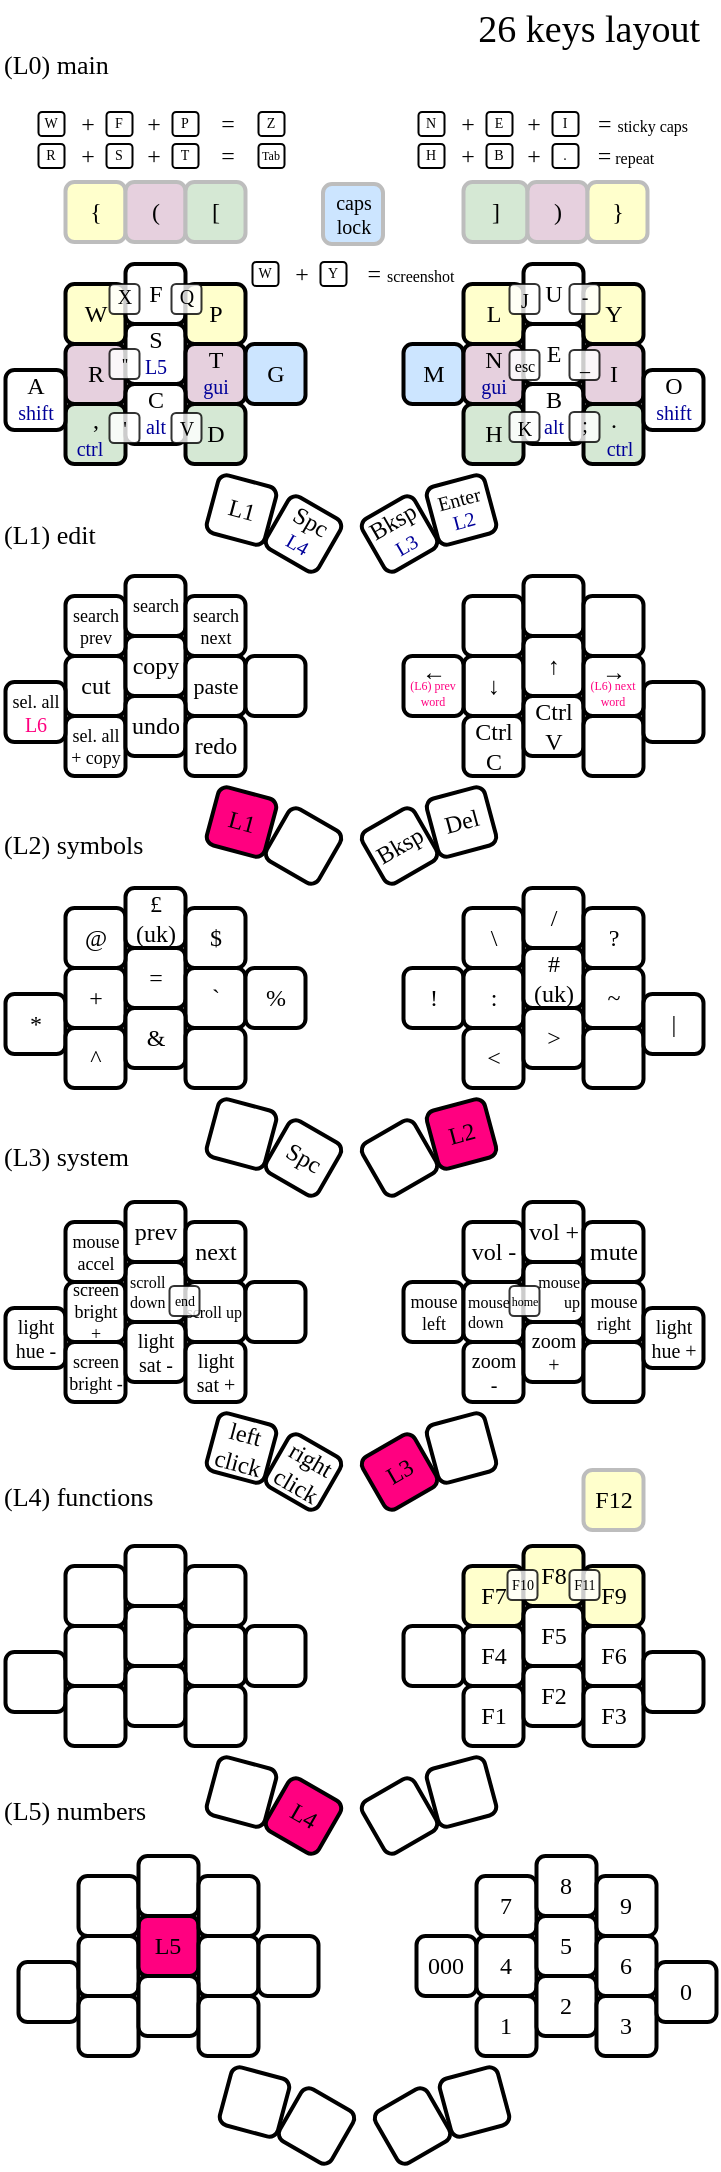 <mxfile version="24.8.3">
  <diagram name="Page-1" id="VxbZsfQ6vlXJQv2ikdC8">
    <mxGraphModel dx="540" dy="287" grid="1" gridSize="10" guides="1" tooltips="1" connect="1" arrows="1" fold="1" page="1" pageScale="1" pageWidth="827" pageHeight="1169" math="0" shadow="0">
      <root>
        <mxCell id="0" />
        <mxCell id="1" parent="0" />
        <mxCell id="W65jjInmlXqQC7ASUcbz-11" value="" style="group" vertex="1" connectable="0" parent="1">
          <mxGeometry x="50.75" y="207" width="30" height="30" as="geometry" />
        </mxCell>
        <mxCell id="Ht8cUeteIGSEXaey3JQ4-4" value=",&#xa;" style="whiteSpace=wrap;glass=0;rounded=1;shadow=0;textShadow=0;strokeWidth=2;perimeterSpacing=2;flipV=1;flipH=1;fillColor=#D5E8D4;fontFamily=Comic Sans MS;fontStyle=0;" parent="W65jjInmlXqQC7ASUcbz-11" vertex="1">
          <mxGeometry width="30" height="30" as="geometry" />
        </mxCell>
        <mxCell id="W65jjInmlXqQC7ASUcbz-9" value="ctrl" style="text;html=1;align=center;verticalAlign=middle;whiteSpace=wrap;rounded=0;fontFamily=Comic Sans MS;fontSize=10;fontColor=#000099;" vertex="1" parent="W65jjInmlXqQC7ASUcbz-11">
          <mxGeometry x="2" y="17" width="20" height="10" as="geometry" />
        </mxCell>
        <mxCell id="Ht8cUeteIGSEXaey3JQ4-3" value="R" style="whiteSpace=wrap;glass=0;rounded=1;shadow=0;textShadow=0;strokeWidth=2;perimeterSpacing=2;flipV=1;flipH=1;fillColor=#E6D0DE;fontFamily=Comic Sans MS;fontStyle=0;" parent="1" vertex="1">
          <mxGeometry x="50.75" y="177" width="30" height="30" as="geometry" />
        </mxCell>
        <mxCell id="Ht8cUeteIGSEXaey3JQ4-5" value="S&#xa;" style="whiteSpace=wrap;glass=0;rounded=1;shadow=0;textShadow=0;strokeWidth=2;perimeterSpacing=2;flipV=1;flipH=1;fontFamily=Comic Sans MS;fontStyle=0;" parent="1" vertex="1">
          <mxGeometry x="80.75" y="167" width="30" height="30" as="geometry" />
        </mxCell>
        <mxCell id="Ht8cUeteIGSEXaey3JQ4-6" value="T&#xa;" style="whiteSpace=wrap;glass=0;rounded=1;shadow=0;textShadow=0;strokeWidth=2;perimeterSpacing=2;flipV=1;flipH=1;fillColor=#E6D0DE;fontFamily=Comic Sans MS;fontStyle=0;" parent="1" vertex="1">
          <mxGeometry x="110.75" y="177" width="30" height="30" as="geometry" />
        </mxCell>
        <mxCell id="Ht8cUeteIGSEXaey3JQ4-7" value="C&#xa;" style="whiteSpace=wrap;glass=0;rounded=1;shadow=0;textShadow=0;strokeWidth=2;perimeterSpacing=2;flipV=1;flipH=1;fontFamily=Comic Sans MS;fontStyle=0;" parent="1" vertex="1">
          <mxGeometry x="80.75" y="197" width="30" height="30" as="geometry" />
        </mxCell>
        <mxCell id="Ht8cUeteIGSEXaey3JQ4-8" value="D" style="whiteSpace=wrap;glass=0;rounded=1;shadow=0;textShadow=0;strokeWidth=2;perimeterSpacing=2;flipV=1;flipH=1;fillColor=#D5E8D4;fontFamily=Comic Sans MS;fontStyle=0;" parent="1" vertex="1">
          <mxGeometry x="110.75" y="207" width="30" height="30" as="geometry" />
        </mxCell>
        <mxCell id="Ht8cUeteIGSEXaey3JQ4-9" value="W" style="whiteSpace=wrap;glass=0;rounded=1;shadow=0;textShadow=0;strokeWidth=2;perimeterSpacing=2;flipV=1;flipH=1;fillColor=#FFFFCC;fontFamily=Comic Sans MS;fontStyle=0;" parent="1" vertex="1">
          <mxGeometry x="50.75" y="147" width="30" height="30" as="geometry" />
        </mxCell>
        <mxCell id="Ht8cUeteIGSEXaey3JQ4-10" value="F" style="whiteSpace=wrap;glass=0;rounded=1;shadow=0;textShadow=0;strokeWidth=2;perimeterSpacing=2;fontFamily=Comic Sans MS;fontStyle=0;" parent="1" vertex="1">
          <mxGeometry x="80.75" y="137" width="30" height="30" as="geometry" />
        </mxCell>
        <mxCell id="Ht8cUeteIGSEXaey3JQ4-11" value="P" style="whiteSpace=wrap;glass=0;rounded=1;shadow=0;textShadow=0;strokeWidth=2;perimeterSpacing=2;flipV=1;flipH=1;fillColor=#FFFFCC;fontFamily=Comic Sans MS;fontStyle=0;" parent="1" vertex="1">
          <mxGeometry x="110.75" y="147" width="30" height="30" as="geometry" />
        </mxCell>
        <mxCell id="Ht8cUeteIGSEXaey3JQ4-13" value="G" style="whiteSpace=wrap;glass=0;rounded=1;shadow=0;textShadow=0;strokeWidth=2;perimeterSpacing=2;flipV=1;flipH=1;fillColor=#CCE5FF;fontFamily=Comic Sans MS;fontStyle=0;" parent="1" vertex="1">
          <mxGeometry x="140.75" y="177" width="30" height="30" as="geometry" />
        </mxCell>
        <mxCell id="Ht8cUeteIGSEXaey3JQ4-14" value="M" style="whiteSpace=wrap;glass=0;rounded=1;shadow=0;textShadow=0;strokeWidth=2;perimeterSpacing=2;flipV=1;flipH=1;fillColor=#CCE5FF;fontFamily=Comic Sans MS;fontStyle=0;" parent="1" vertex="1">
          <mxGeometry x="219.75" y="177" width="30" height="30" as="geometry" />
        </mxCell>
        <mxCell id="Ht8cUeteIGSEXaey3JQ4-16" value="N&#xa;" style="whiteSpace=wrap;glass=0;rounded=1;shadow=0;textShadow=0;strokeWidth=2;perimeterSpacing=2;flipV=1;flipH=1;fillColor=#E6D0DE;fontFamily=Comic Sans MS;fontStyle=0;" parent="1" vertex="1">
          <mxGeometry x="249.75" y="177" width="30" height="30" as="geometry" />
        </mxCell>
        <mxCell id="Ht8cUeteIGSEXaey3JQ4-17" value="H" style="whiteSpace=wrap;glass=0;rounded=1;shadow=0;textShadow=0;strokeWidth=2;perimeterSpacing=2;flipV=1;flipH=1;fillColor=#D5E8D4;fontFamily=Comic Sans MS;fontStyle=0;" parent="1" vertex="1">
          <mxGeometry x="249.75" y="207" width="30" height="30" as="geometry" />
        </mxCell>
        <mxCell id="Ht8cUeteIGSEXaey3JQ4-18" value="L" style="whiteSpace=wrap;glass=0;rounded=1;shadow=0;textShadow=0;strokeWidth=2;perimeterSpacing=2;flipV=1;flipH=1;fillColor=#FFFFCC;fontFamily=Comic Sans MS;fontStyle=0;" parent="1" vertex="1">
          <mxGeometry x="249.75" y="147" width="30" height="30" as="geometry" />
        </mxCell>
        <mxCell id="Ht8cUeteIGSEXaey3JQ4-19" value="E" style="whiteSpace=wrap;glass=0;rounded=1;shadow=0;textShadow=0;strokeWidth=2;perimeterSpacing=2;flipV=1;flipH=1;fontFamily=Comic Sans MS;fontStyle=0;" parent="1" vertex="1">
          <mxGeometry x="279.75" y="167" width="30" height="30" as="geometry" />
        </mxCell>
        <mxCell id="Ht8cUeteIGSEXaey3JQ4-20" value="B&#xa;" style="whiteSpace=wrap;glass=0;rounded=1;shadow=0;textShadow=0;strokeWidth=2;perimeterSpacing=2;flipV=1;flipH=1;fontFamily=Comic Sans MS;fontStyle=0;" parent="1" vertex="1">
          <mxGeometry x="279.75" y="197" width="30" height="30" as="geometry" />
        </mxCell>
        <mxCell id="Ht8cUeteIGSEXaey3JQ4-21" value="U" style="whiteSpace=wrap;glass=0;rounded=1;shadow=0;textShadow=0;strokeWidth=2;perimeterSpacing=2;flipV=1;flipH=1;fontFamily=Comic Sans MS;fontStyle=0;" parent="1" vertex="1">
          <mxGeometry x="279.75" y="137" width="30" height="30" as="geometry" />
        </mxCell>
        <mxCell id="Ht8cUeteIGSEXaey3JQ4-22" value="I" style="whiteSpace=wrap;glass=0;rounded=1;shadow=0;textShadow=0;strokeWidth=2;perimeterSpacing=2;flipV=1;flipH=1;fillColor=#E6D0DE;fontFamily=Comic Sans MS;fontStyle=0;" parent="1" vertex="1">
          <mxGeometry x="309.75" y="177" width="30" height="30" as="geometry" />
        </mxCell>
        <mxCell id="Ht8cUeteIGSEXaey3JQ4-23" value=".&#xa;" style="whiteSpace=wrap;glass=0;rounded=1;shadow=0;textShadow=0;strokeWidth=2;perimeterSpacing=2;flipV=1;flipH=1;fillColor=#D5E8D4;fontFamily=Comic Sans MS;fontStyle=0;" parent="1" vertex="1">
          <mxGeometry x="309.75" y="207" width="30" height="30" as="geometry" />
        </mxCell>
        <mxCell id="Ht8cUeteIGSEXaey3JQ4-24" value="Y" style="whiteSpace=wrap;glass=0;rounded=1;shadow=0;textShadow=0;strokeWidth=2;perimeterSpacing=2;flipV=1;flipH=1;fillColor=#FFFFCC;fontFamily=Comic Sans MS;fontStyle=0;" parent="1" vertex="1">
          <mxGeometry x="309.75" y="147" width="30" height="30" as="geometry" />
        </mxCell>
        <mxCell id="Ht8cUeteIGSEXaey3JQ4-25" value="O&#xa;" style="whiteSpace=wrap;glass=0;rounded=1;shadow=0;textShadow=0;strokeWidth=2;perimeterSpacing=2;flipV=1;flipH=1;fontFamily=Comic Sans MS;fontStyle=0;" parent="1" vertex="1">
          <mxGeometry x="339.75" y="190" width="30" height="30" as="geometry" />
        </mxCell>
        <mxCell id="Ht8cUeteIGSEXaey3JQ4-27" value="L1" style="whiteSpace=wrap;glass=0;rounded=1;shadow=0;textShadow=0;rotation=15;direction=west;strokeWidth=2;perimeterSpacing=2;flipV=1;flipH=1;fontFamily=Comic Sans MS;fontStyle=0;" parent="1" vertex="1">
          <mxGeometry x="123.75" y="245" width="30" height="30" as="geometry" />
        </mxCell>
        <mxCell id="Ht8cUeteIGSEXaey3JQ4-28" value="Spc&#xa;" style="whiteSpace=wrap;glass=0;rounded=1;shadow=0;textShadow=0;rotation=30;direction=north;strokeWidth=2;perimeterSpacing=2;flipV=1;flipH=1;fontFamily=Comic Sans MS;fontStyle=0;" parent="1" vertex="1">
          <mxGeometry x="154.75" y="257" width="30" height="30" as="geometry" />
        </mxCell>
        <mxCell id="Ht8cUeteIGSEXaey3JQ4-29" value="Bksp&#xa;" style="whiteSpace=wrap;glass=0;rounded=1;shadow=0;textShadow=0;rotation=-30;direction=north;strokeWidth=2;perimeterSpacing=2;flipV=1;flipH=1;fontFamily=Comic Sans MS;fontStyle=0;" parent="1" vertex="1">
          <mxGeometry x="202.75" y="257" width="30" height="30" as="geometry" />
        </mxCell>
        <mxCell id="Ht8cUeteIGSEXaey3JQ4-30" value="Enter&#xa;" style="whiteSpace=wrap;glass=0;rounded=1;shadow=0;textShadow=0;rotation=-15;direction=west;strokeWidth=2;perimeterSpacing=2;flipV=1;flipH=1;fontFamily=Comic Sans MS;fontStyle=0;fontSize=10;" parent="1" vertex="1">
          <mxGeometry x="233.75" y="245" width="30" height="30" as="geometry" />
        </mxCell>
        <mxCell id="Ht8cUeteIGSEXaey3JQ4-33" value="cut" style="whiteSpace=wrap;glass=0;rounded=1;shadow=0;textShadow=0;strokeWidth=2;perimeterSpacing=2;flipV=1;flipH=1;fontFamily=Comic Sans MS;fontStyle=0;" parent="1" vertex="1">
          <mxGeometry x="50.75" y="333" width="30" height="30" as="geometry" />
        </mxCell>
        <mxCell id="Ht8cUeteIGSEXaey3JQ4-34" value="sel. all + copy" style="whiteSpace=wrap;glass=0;rounded=1;shadow=0;textShadow=0;strokeWidth=2;perimeterSpacing=2;flipV=1;flipH=1;fontFamily=Comic Sans MS;fontStyle=0;fontSize=9;" parent="1" vertex="1">
          <mxGeometry x="50.75" y="363" width="30" height="30" as="geometry" />
        </mxCell>
        <mxCell id="Ht8cUeteIGSEXaey3JQ4-35" value="copy" style="whiteSpace=wrap;glass=0;rounded=1;shadow=0;textShadow=0;strokeWidth=2;perimeterSpacing=2;flipV=1;flipH=1;fontFamily=Comic Sans MS;fontStyle=0;" parent="1" vertex="1">
          <mxGeometry x="80.75" y="323" width="30" height="30" as="geometry" />
        </mxCell>
        <mxCell id="Ht8cUeteIGSEXaey3JQ4-36" value="paste" style="whiteSpace=wrap;glass=0;rounded=1;shadow=0;textShadow=0;fontSize=11;strokeWidth=2;perimeterSpacing=2;flipV=1;flipH=1;fontFamily=Comic Sans MS;fontStyle=0;" parent="1" vertex="1">
          <mxGeometry x="110.75" y="333" width="30" height="30" as="geometry" />
        </mxCell>
        <mxCell id="Ht8cUeteIGSEXaey3JQ4-37" value="undo" style="whiteSpace=wrap;glass=0;rounded=1;shadow=0;textShadow=0;strokeWidth=2;perimeterSpacing=2;flipV=1;flipH=1;fontFamily=Comic Sans MS;fontStyle=0;" parent="1" vertex="1">
          <mxGeometry x="80.75" y="353" width="30" height="30" as="geometry" />
        </mxCell>
        <mxCell id="Ht8cUeteIGSEXaey3JQ4-38" value="redo" style="whiteSpace=wrap;glass=0;rounded=1;shadow=0;textShadow=0;strokeWidth=2;perimeterSpacing=2;flipV=1;flipH=1;fontFamily=Comic Sans MS;fontStyle=0;" parent="1" vertex="1">
          <mxGeometry x="110.75" y="363" width="30" height="30" as="geometry" />
        </mxCell>
        <mxCell id="Ht8cUeteIGSEXaey3JQ4-39" value="search&#xa;prev" style="whiteSpace=wrap;glass=0;rounded=1;shadow=0;textShadow=0;strokeWidth=2;perimeterSpacing=2;flipV=1;flipH=1;fontFamily=Comic Sans MS;fontStyle=0;fontSize=9;" parent="1" vertex="1">
          <mxGeometry x="50.75" y="303" width="30" height="30" as="geometry" />
        </mxCell>
        <mxCell id="Ht8cUeteIGSEXaey3JQ4-40" value="search" style="whiteSpace=wrap;glass=0;rounded=1;shadow=0;textShadow=0;fontSize=9;strokeWidth=2;perimeterSpacing=2;flipV=1;flipH=1;fontFamily=Comic Sans MS;fontStyle=0;" parent="1" vertex="1">
          <mxGeometry x="80.75" y="293" width="30" height="30" as="geometry" />
        </mxCell>
        <mxCell id="Ht8cUeteIGSEXaey3JQ4-41" value="search&#xa;next" style="whiteSpace=wrap;glass=0;rounded=1;shadow=0;textShadow=0;strokeWidth=2;perimeterSpacing=2;flipV=1;flipH=1;fontFamily=Comic Sans MS;fontStyle=0;fontSize=9;" parent="1" vertex="1">
          <mxGeometry x="110.75" y="303" width="30" height="30" as="geometry" />
        </mxCell>
        <mxCell id="Ht8cUeteIGSEXaey3JQ4-42" value="" style="whiteSpace=wrap;glass=0;rounded=1;shadow=0;textShadow=0;strokeWidth=2;perimeterSpacing=2;flipV=1;flipH=1;fontFamily=Comic Sans MS;fontStyle=0;" parent="1" vertex="1">
          <mxGeometry x="140.75" y="333" width="30" height="30" as="geometry" />
        </mxCell>
        <mxCell id="Ht8cUeteIGSEXaey3JQ4-46" value="↓" style="whiteSpace=wrap;glass=0;rounded=1;shadow=0;textShadow=0;strokeWidth=2;perimeterSpacing=2;flipV=1;flipH=1;fontFamily=Comic Sans MS;fontStyle=0;" parent="1" vertex="1">
          <mxGeometry x="249.75" y="333" width="30" height="30" as="geometry" />
        </mxCell>
        <mxCell id="Ht8cUeteIGSEXaey3JQ4-47" value="Ctrl C" style="whiteSpace=wrap;glass=0;rounded=1;shadow=0;textShadow=0;strokeWidth=2;perimeterSpacing=2;flipV=1;flipH=1;fontFamily=Comic Sans MS;fontStyle=0;" parent="1" vertex="1">
          <mxGeometry x="249.75" y="363" width="30" height="30" as="geometry" />
        </mxCell>
        <mxCell id="Ht8cUeteIGSEXaey3JQ4-48" value="" style="whiteSpace=wrap;glass=0;rounded=1;shadow=0;textShadow=0;fontSize=9;strokeWidth=2;perimeterSpacing=2;flipV=1;flipH=1;fontFamily=Comic Sans MS;fontStyle=0;" parent="1" vertex="1">
          <mxGeometry x="249.75" y="303" width="30" height="30" as="geometry" />
        </mxCell>
        <mxCell id="Ht8cUeteIGSEXaey3JQ4-49" value="↑" style="whiteSpace=wrap;glass=0;rounded=1;shadow=0;textShadow=0;strokeWidth=2;perimeterSpacing=2;flipV=1;flipH=1;fontFamily=Comic Sans MS;fontStyle=0;" parent="1" vertex="1">
          <mxGeometry x="279.75" y="323" width="30" height="30" as="geometry" />
        </mxCell>
        <mxCell id="Ht8cUeteIGSEXaey3JQ4-50" value="Ctrl V" style="whiteSpace=wrap;glass=0;rounded=1;shadow=0;textShadow=0;strokeWidth=2;perimeterSpacing=2;flipV=1;flipH=1;fontFamily=Comic Sans MS;fontStyle=0;" parent="1" vertex="1">
          <mxGeometry x="279.75" y="353" width="30" height="30" as="geometry" />
        </mxCell>
        <mxCell id="Ht8cUeteIGSEXaey3JQ4-51" value="" style="whiteSpace=wrap;glass=0;rounded=1;shadow=0;textShadow=0;strokeWidth=2;perimeterSpacing=2;flipV=1;flipH=1;fontFamily=Comic Sans MS;fontStyle=0;gradientColor=none;gradientDirection=radial;" parent="1" vertex="1">
          <mxGeometry x="279.75" y="293" width="30" height="30" as="geometry" />
        </mxCell>
        <mxCell id="Ht8cUeteIGSEXaey3JQ4-53" value="" style="whiteSpace=wrap;glass=0;rounded=1;shadow=0;textShadow=0;strokeWidth=2;perimeterSpacing=2;flipV=1;flipH=1;fontFamily=Comic Sans MS;fontStyle=0;fontSize=9;" parent="1" vertex="1">
          <mxGeometry x="309.75" y="363" width="30" height="30" as="geometry" />
        </mxCell>
        <mxCell id="Ht8cUeteIGSEXaey3JQ4-54" value="" style="whiteSpace=wrap;glass=0;rounded=1;shadow=0;textShadow=0;strokeWidth=2;perimeterSpacing=2;flipV=1;flipH=1;fontFamily=Comic Sans MS;fontStyle=0;" parent="1" vertex="1">
          <mxGeometry x="309.75" y="303" width="30" height="30" as="geometry" />
        </mxCell>
        <mxCell id="Ht8cUeteIGSEXaey3JQ4-55" value="" style="whiteSpace=wrap;glass=0;rounded=1;shadow=0;textShadow=0;strokeWidth=2;perimeterSpacing=2;flipV=1;flipH=1;fontFamily=Comic Sans MS;fontStyle=0;" parent="1" vertex="1">
          <mxGeometry x="339.75" y="346" width="30" height="30" as="geometry" />
        </mxCell>
        <mxCell id="Ht8cUeteIGSEXaey3JQ4-57" value="L1" style="whiteSpace=wrap;glass=0;rounded=1;shadow=0;textShadow=0;rotation=15;direction=west;labelBackgroundColor=none;fillColor=#FF0080;strokeWidth=2;perimeterSpacing=2;flipV=1;flipH=1;fontFamily=Comic Sans MS;fontStyle=0;" parent="1" vertex="1">
          <mxGeometry x="123.75" y="401" width="30" height="30" as="geometry" />
        </mxCell>
        <mxCell id="Ht8cUeteIGSEXaey3JQ4-58" value="" style="whiteSpace=wrap;glass=0;rounded=1;shadow=0;textShadow=0;rotation=30;direction=north;strokeWidth=2;perimeterSpacing=2;flipV=1;flipH=1;fontFamily=Comic Sans MS;fontStyle=0;" parent="1" vertex="1">
          <mxGeometry x="154.75" y="413" width="30" height="30" as="geometry" />
        </mxCell>
        <mxCell id="Ht8cUeteIGSEXaey3JQ4-59" value="Bksp" style="whiteSpace=wrap;glass=0;rounded=1;shadow=0;textShadow=0;rotation=-30;direction=north;strokeWidth=2;perimeterSpacing=2;fontFamily=Comic Sans MS;fontStyle=0;" parent="1" vertex="1">
          <mxGeometry x="202.75" y="413" width="30" height="30" as="geometry" />
        </mxCell>
        <mxCell id="Ht8cUeteIGSEXaey3JQ4-60" value="Del" style="whiteSpace=wrap;glass=0;rounded=1;shadow=0;textShadow=0;rotation=-15;direction=west;strokeWidth=2;perimeterSpacing=2;flipV=1;flipH=1;fontFamily=Comic Sans MS;fontStyle=0;" parent="1" vertex="1">
          <mxGeometry x="233.75" y="401" width="30" height="30" as="geometry" />
        </mxCell>
        <mxCell id="Ht8cUeteIGSEXaey3JQ4-61" value="{" style="whiteSpace=wrap;glass=0;rounded=1;shadow=0;textShadow=0;strokeWidth=2;perimeterSpacing=2;flipV=1;flipH=1;fillColor=#FFFFCC;strokeColor=#BDBDBD;fontFamily=Comic Sans MS;fontStyle=0;" parent="1" vertex="1">
          <mxGeometry x="50.75" y="96" width="30" height="30" as="geometry" />
        </mxCell>
        <mxCell id="Ht8cUeteIGSEXaey3JQ4-62" value="(" style="whiteSpace=wrap;glass=0;rounded=1;shadow=0;textShadow=0;strokeWidth=2;perimeterSpacing=2;flipV=1;flipH=1;fillColor=#E6D0DE;strokeColor=#BDBDBD;fontFamily=Comic Sans MS;fontStyle=0;" parent="1" vertex="1">
          <mxGeometry x="80.75" y="96" width="30" height="30" as="geometry" />
        </mxCell>
        <mxCell id="Ht8cUeteIGSEXaey3JQ4-63" value="[" style="whiteSpace=wrap;glass=0;rounded=1;shadow=0;textShadow=0;strokeWidth=2;perimeterSpacing=2;flipV=1;flipH=1;fillColor=#D5E8D4;strokeColor=#BDBDBD;fontFamily=Comic Sans MS;fontStyle=0;" parent="1" vertex="1">
          <mxGeometry x="110.75" y="96" width="30" height="30" as="geometry" />
        </mxCell>
        <mxCell id="Ht8cUeteIGSEXaey3JQ4-64" value="Q" style="glass=0;rounded=1;shadow=0;textShadow=0;strokeWidth=1;perimeterSpacing=0;flipV=1;flipH=1;fontSize=10;opacity=80;fillColor=#FFFFFF;verticalAlign=bottom;fontFamily=Comic Sans MS;fontStyle=0;strokeColor=#000000;labelBackgroundColor=none;labelBorderColor=none;whiteSpace=wrap;align=center;fontColor=default;" parent="1" vertex="1">
          <mxGeometry x="103.75" y="147" width="15" height="15" as="geometry" />
        </mxCell>
        <mxCell id="Ht8cUeteIGSEXaey3JQ4-65" value="X" style="glass=0;rounded=1;shadow=0;textShadow=0;strokeWidth=1;perimeterSpacing=0;flipV=1;flipH=1;fontSize=10;opacity=80;fillColor=#FFFFFF;verticalAlign=bottom;fontFamily=Comic Sans MS;fontStyle=0;strokeColor=#000000;labelBackgroundColor=none;labelBorderColor=none;whiteSpace=wrap;" parent="1" vertex="1">
          <mxGeometry x="72.75" y="147" width="15" height="15" as="geometry" />
        </mxCell>
        <mxCell id="Ht8cUeteIGSEXaey3JQ4-67" value="]" style="whiteSpace=wrap;glass=0;rounded=1;shadow=0;textShadow=0;strokeWidth=2;perimeterSpacing=2;flipV=1;flipH=1;fillColor=#D5E8D4;strokeColor=#BDBDBD;fontFamily=Comic Sans MS;fontStyle=0;" parent="1" vertex="1">
          <mxGeometry x="249.75" y="96" width="32" height="30" as="geometry" />
        </mxCell>
        <mxCell id="Ht8cUeteIGSEXaey3JQ4-68" value=")" style="whiteSpace=wrap;glass=0;rounded=1;shadow=0;textShadow=0;strokeWidth=2;perimeterSpacing=2;flipV=1;flipH=1;fillColor=#E6D0DE;strokeColor=#BDBDBD;fontFamily=Comic Sans MS;fontStyle=0;" parent="1" vertex="1">
          <mxGeometry x="281.75" y="96" width="30" height="30" as="geometry" />
        </mxCell>
        <mxCell id="Ht8cUeteIGSEXaey3JQ4-69" value="}" style="whiteSpace=wrap;glass=0;rounded=1;shadow=0;textShadow=0;strokeWidth=2;perimeterSpacing=2;flipV=1;flipH=1;fillColor=#FFFFCC;strokeColor=#BDBDBD;fontFamily=Comic Sans MS;fontStyle=0;" parent="1" vertex="1">
          <mxGeometry x="311.75" y="96" width="30" height="30" as="geometry" />
        </mxCell>
        <mxCell id="Ht8cUeteIGSEXaey3JQ4-70" value="J" style="glass=0;rounded=1;shadow=0;textShadow=0;strokeWidth=1;perimeterSpacing=0;flipV=1;flipH=1;fontSize=10;opacity=80;fillColor=#FFFFFF;verticalAlign=middle;fontFamily=Comic Sans MS;fontStyle=0;strokeColor=#000000;labelBackgroundColor=none;labelBorderColor=none;whiteSpace=wrap;align=center;fontColor=default;" parent="1" vertex="1">
          <mxGeometry x="272.75" y="147" width="15" height="15" as="geometry" />
        </mxCell>
        <mxCell id="Ht8cUeteIGSEXaey3JQ4-71" value="-" style="glass=0;rounded=1;shadow=0;textShadow=0;strokeWidth=1;perimeterSpacing=0;flipV=1;flipH=1;fontSize=10;opacity=80;fillColor=#FFFFFF;verticalAlign=bottom;fontFamily=Comic Sans MS;fontStyle=0;strokeColor=#000000;labelBackgroundColor=none;labelBorderColor=none;whiteSpace=wrap;align=center;fontColor=default;" parent="1" vertex="1">
          <mxGeometry x="302.75" y="147" width="15" height="15" as="geometry" />
        </mxCell>
        <mxCell id="Ht8cUeteIGSEXaey3JQ4-72" value="esc" style="glass=0;rounded=1;shadow=0;textShadow=0;strokeWidth=1;perimeterSpacing=0;flipV=1;flipH=1;fontSize=8;opacity=80;fillColor=#FFFFFF;verticalAlign=middle;fontFamily=Comic Sans MS;fontStyle=0;strokeColor=#000000;labelBackgroundColor=none;labelBorderColor=none;whiteSpace=wrap;align=center;fontColor=default;" parent="1" vertex="1">
          <mxGeometry x="272.75" y="180" width="15" height="15" as="geometry" />
        </mxCell>
        <mxCell id="Ht8cUeteIGSEXaey3JQ4-73" value="_" style="glass=0;rounded=1;shadow=0;textShadow=0;strokeWidth=1;perimeterSpacing=0;flipV=1;flipH=1;fontSize=10;opacity=80;fillColor=#FFFFFF;verticalAlign=bottom;fontStyle=0;fontFamily=Comic Sans MS;strokeColor=#000000;labelBackgroundColor=none;labelBorderColor=none;whiteSpace=wrap;align=center;fontColor=default;" parent="1" vertex="1">
          <mxGeometry x="302.75" y="180" width="15" height="15" as="geometry" />
        </mxCell>
        <mxCell id="Ht8cUeteIGSEXaey3JQ4-74" value="K" style="glass=0;rounded=1;shadow=0;textShadow=0;strokeWidth=1;perimeterSpacing=0;flipV=1;flipH=1;fontSize=10;opacity=80;fillColor=#FFFFFF;verticalAlign=middle;fontFamily=Comic Sans MS;fontStyle=0;strokeColor=#000000;labelBackgroundColor=none;labelBorderColor=none;whiteSpace=wrap;align=center;fontColor=default;" parent="1" vertex="1">
          <mxGeometry x="272.75" y="211" width="15" height="15" as="geometry" />
        </mxCell>
        <mxCell id="Ht8cUeteIGSEXaey3JQ4-75" value=";" style="glass=0;rounded=1;shadow=0;textShadow=0;strokeWidth=1;perimeterSpacing=0;flipV=1;flipH=1;fontSize=10;opacity=80;fillColor=#FFFFFF;verticalAlign=bottom;fontFamily=Comic Sans MS;fontStyle=0;strokeColor=#000000;labelBackgroundColor=none;labelBorderColor=none;whiteSpace=wrap;align=center;fontColor=default;" parent="1" vertex="1">
          <mxGeometry x="302.75" y="211" width="15" height="15" as="geometry" />
        </mxCell>
        <mxCell id="Ht8cUeteIGSEXaey3JQ4-76" value="*" style="whiteSpace=wrap;glass=0;rounded=1;shadow=0;textShadow=0;fontSize=12;strokeWidth=2;perimeterSpacing=2;flipV=1;flipH=1;fontFamily=Comic Sans MS;fontStyle=0;" parent="1" vertex="1">
          <mxGeometry x="20.75" y="502" width="30" height="30" as="geometry" />
        </mxCell>
        <mxCell id="Ht8cUeteIGSEXaey3JQ4-78" value="+" style="whiteSpace=wrap;glass=0;rounded=1;shadow=0;textShadow=0;strokeWidth=2;perimeterSpacing=2;flipV=1;flipH=1;fontFamily=Comic Sans MS;fontStyle=0;" parent="1" vertex="1">
          <mxGeometry x="50.75" y="489" width="30" height="30" as="geometry" />
        </mxCell>
        <mxCell id="Ht8cUeteIGSEXaey3JQ4-79" value="^" style="whiteSpace=wrap;glass=0;rounded=1;shadow=0;textShadow=0;strokeWidth=2;perimeterSpacing=2;flipV=1;flipH=1;fontFamily=Comic Sans MS;fontStyle=0;" parent="1" vertex="1">
          <mxGeometry x="50.75" y="519" width="30" height="30" as="geometry" />
        </mxCell>
        <mxCell id="Ht8cUeteIGSEXaey3JQ4-80" value="=" style="whiteSpace=wrap;glass=0;rounded=1;shadow=0;textShadow=0;strokeWidth=2;perimeterSpacing=2;flipV=1;flipH=1;fontFamily=Comic Sans MS;fontStyle=0;" parent="1" vertex="1">
          <mxGeometry x="80.75" y="479" width="30" height="30" as="geometry" />
        </mxCell>
        <mxCell id="Ht8cUeteIGSEXaey3JQ4-81" value="`" style="whiteSpace=wrap;glass=0;rounded=1;shadow=0;textShadow=0;fontSize=12;strokeWidth=2;perimeterSpacing=2;flipV=1;flipH=1;fontFamily=Comic Sans MS;fontStyle=0;" parent="1" vertex="1">
          <mxGeometry x="110.75" y="489" width="30" height="30" as="geometry" />
        </mxCell>
        <mxCell id="Ht8cUeteIGSEXaey3JQ4-82" value="&amp;" style="whiteSpace=wrap;glass=0;rounded=1;shadow=0;textShadow=0;strokeWidth=2;perimeterSpacing=2;flipV=1;flipH=1;fontFamily=Comic Sans MS;fontStyle=0;" parent="1" vertex="1">
          <mxGeometry x="80.75" y="509" width="30" height="30" as="geometry" />
        </mxCell>
        <mxCell id="Ht8cUeteIGSEXaey3JQ4-83" value="" style="whiteSpace=wrap;glass=0;rounded=1;shadow=0;textShadow=0;strokeWidth=2;perimeterSpacing=2;flipV=1;flipH=1;fontFamily=Comic Sans MS;fontStyle=0;" parent="1" vertex="1">
          <mxGeometry x="110.75" y="519" width="30" height="30" as="geometry" />
        </mxCell>
        <mxCell id="Ht8cUeteIGSEXaey3JQ4-84" value="@" style="whiteSpace=wrap;glass=0;rounded=1;shadow=0;textShadow=0;strokeWidth=2;perimeterSpacing=2;flipV=1;flipH=1;fontFamily=Comic Sans MS;fontStyle=0;" parent="1" vertex="1">
          <mxGeometry x="50.75" y="459" width="30" height="30" as="geometry" />
        </mxCell>
        <mxCell id="Ht8cUeteIGSEXaey3JQ4-85" value="£ (uk)" style="whiteSpace=wrap;glass=0;rounded=1;shadow=0;textShadow=0;fontSize=12;strokeWidth=2;perimeterSpacing=2;flipV=1;flipH=1;fontFamily=Comic Sans MS;fontStyle=0;" parent="1" vertex="1">
          <mxGeometry x="80.75" y="449" width="30" height="30" as="geometry" />
        </mxCell>
        <mxCell id="Ht8cUeteIGSEXaey3JQ4-86" value="$" style="whiteSpace=wrap;glass=0;rounded=1;shadow=0;textShadow=0;strokeWidth=2;perimeterSpacing=2;flipV=1;flipH=1;fontFamily=Comic Sans MS;fontStyle=0;" parent="1" vertex="1">
          <mxGeometry x="110.75" y="459" width="30" height="30" as="geometry" />
        </mxCell>
        <mxCell id="Ht8cUeteIGSEXaey3JQ4-87" value="%" style="whiteSpace=wrap;glass=0;rounded=1;shadow=0;textShadow=0;strokeWidth=2;perimeterSpacing=2;flipV=1;flipH=1;fontFamily=Comic Sans MS;fontStyle=0;" parent="1" vertex="1">
          <mxGeometry x="140.75" y="489" width="30" height="30" as="geometry" />
        </mxCell>
        <mxCell id="Ht8cUeteIGSEXaey3JQ4-89" value="!" style="whiteSpace=wrap;glass=0;rounded=1;shadow=0;textShadow=0;strokeWidth=2;perimeterSpacing=2;flipV=1;flipH=1;fontFamily=Comic Sans MS;fontStyle=0;" parent="1" vertex="1">
          <mxGeometry x="219.75" y="489" width="30" height="30" as="geometry" />
        </mxCell>
        <mxCell id="Ht8cUeteIGSEXaey3JQ4-91" value=":" style="whiteSpace=wrap;glass=0;rounded=1;shadow=0;textShadow=0;strokeWidth=2;perimeterSpacing=2;flipV=1;flipH=1;fontFamily=Comic Sans MS;fontStyle=0;" parent="1" vertex="1">
          <mxGeometry x="249.75" y="489" width="30" height="30" as="geometry" />
        </mxCell>
        <mxCell id="Ht8cUeteIGSEXaey3JQ4-92" value="&lt;" style="whiteSpace=wrap;glass=0;rounded=1;shadow=0;textShadow=0;strokeWidth=2;perimeterSpacing=2;flipV=1;flipH=1;fontFamily=Comic Sans MS;fontStyle=0;" parent="1" vertex="1">
          <mxGeometry x="249.75" y="519" width="30" height="30" as="geometry" />
        </mxCell>
        <mxCell id="Ht8cUeteIGSEXaey3JQ4-93" value="\" style="whiteSpace=wrap;glass=0;rounded=1;shadow=0;textShadow=0;fontSize=12;strokeWidth=2;perimeterSpacing=2;flipV=1;flipH=1;fontFamily=Comic Sans MS;fontStyle=0;" parent="1" vertex="1">
          <mxGeometry x="249.75" y="459" width="30" height="30" as="geometry" />
        </mxCell>
        <mxCell id="Ht8cUeteIGSEXaey3JQ4-94" value="# (uk)" style="whiteSpace=wrap;glass=0;rounded=1;shadow=0;textShadow=0;strokeWidth=2;perimeterSpacing=2;flipV=1;flipH=1;fontFamily=Comic Sans MS;fontStyle=0;" parent="1" vertex="1">
          <mxGeometry x="279.75" y="479" width="30" height="30" as="geometry" />
        </mxCell>
        <mxCell id="Ht8cUeteIGSEXaey3JQ4-95" value="&gt;" style="whiteSpace=wrap;glass=0;rounded=1;shadow=0;textShadow=0;strokeWidth=2;perimeterSpacing=2;flipV=1;flipH=1;fontFamily=Comic Sans MS;fontStyle=0;" parent="1" vertex="1">
          <mxGeometry x="279.75" y="509" width="30" height="30" as="geometry" />
        </mxCell>
        <mxCell id="Ht8cUeteIGSEXaey3JQ4-96" value="/" style="whiteSpace=wrap;glass=0;rounded=1;shadow=0;textShadow=0;strokeWidth=2;perimeterSpacing=2;flipV=1;flipH=1;fontFamily=Comic Sans MS;fontStyle=0;" parent="1" vertex="1">
          <mxGeometry x="279.75" y="449" width="30" height="30" as="geometry" />
        </mxCell>
        <mxCell id="Ht8cUeteIGSEXaey3JQ4-97" value="~" style="whiteSpace=wrap;glass=0;rounded=1;shadow=0;textShadow=0;strokeWidth=2;perimeterSpacing=2;flipV=1;flipH=1;fontFamily=Comic Sans MS;fontStyle=0;" parent="1" vertex="1">
          <mxGeometry x="309.75" y="489" width="30" height="30" as="geometry" />
        </mxCell>
        <mxCell id="Ht8cUeteIGSEXaey3JQ4-98" value="" style="whiteSpace=wrap;glass=0;rounded=1;shadow=0;textShadow=0;strokeWidth=2;perimeterSpacing=2;flipV=1;flipH=1;fontFamily=Comic Sans MS;fontStyle=0;" parent="1" vertex="1">
          <mxGeometry x="309.75" y="519" width="30" height="30" as="geometry" />
        </mxCell>
        <mxCell id="Ht8cUeteIGSEXaey3JQ4-99" value="?" style="whiteSpace=wrap;glass=0;rounded=1;shadow=0;textShadow=0;strokeWidth=2;perimeterSpacing=2;flipV=1;flipH=1;fontFamily=Comic Sans MS;fontStyle=0;" parent="1" vertex="1">
          <mxGeometry x="309.75" y="459" width="30" height="30" as="geometry" />
        </mxCell>
        <mxCell id="Ht8cUeteIGSEXaey3JQ4-100" value="|" style="whiteSpace=wrap;glass=0;rounded=1;shadow=0;textShadow=0;strokeWidth=2;perimeterSpacing=2;flipV=1;flipH=1;fontFamily=Comic Sans MS;fontStyle=0;" parent="1" vertex="1">
          <mxGeometry x="339.75" y="502" width="30" height="30" as="geometry" />
        </mxCell>
        <mxCell id="Ht8cUeteIGSEXaey3JQ4-102" value="" style="whiteSpace=wrap;glass=0;rounded=1;shadow=0;textShadow=0;rotation=15;direction=west;labelBackgroundColor=none;fillColor=#FFFFFF;strokeWidth=2;perimeterSpacing=2;flipV=1;flipH=1;fontFamily=Comic Sans MS;fontStyle=0;" parent="1" vertex="1">
          <mxGeometry x="123.75" y="557" width="30" height="30" as="geometry" />
        </mxCell>
        <mxCell id="Ht8cUeteIGSEXaey3JQ4-103" value="Spc" style="whiteSpace=wrap;glass=0;rounded=1;shadow=0;textShadow=0;rotation=30;direction=north;strokeWidth=2;perimeterSpacing=2;flipV=1;flipH=1;fontFamily=Comic Sans MS;fontStyle=0;" parent="1" vertex="1">
          <mxGeometry x="154.75" y="569" width="30" height="30" as="geometry" />
        </mxCell>
        <mxCell id="Ht8cUeteIGSEXaey3JQ4-104" value="" style="whiteSpace=wrap;glass=0;rounded=1;shadow=0;textShadow=0;rotation=-30;direction=north;strokeWidth=2;perimeterSpacing=2;fontFamily=Comic Sans MS;fontStyle=0;" parent="1" vertex="1">
          <mxGeometry x="202.75" y="569" width="30" height="30" as="geometry" />
        </mxCell>
        <mxCell id="Ht8cUeteIGSEXaey3JQ4-105" value="L2" style="whiteSpace=wrap;glass=0;rounded=1;shadow=0;textShadow=0;rotation=-15;direction=west;strokeWidth=2;perimeterSpacing=2;flipV=1;flipH=1;fontFamily=Comic Sans MS;fontStyle=0;fillColor=#FF0080;" parent="1" vertex="1">
          <mxGeometry x="233.75" y="557" width="30" height="30" as="geometry" />
        </mxCell>
        <mxCell id="Ht8cUeteIGSEXaey3JQ4-106" value="light hue -" style="whiteSpace=wrap;glass=0;rounded=1;shadow=0;textShadow=0;fontSize=10;strokeWidth=2;perimeterSpacing=2;flipV=1;flipH=1;fontFamily=Comic Sans MS;fontStyle=0;" parent="1" vertex="1">
          <mxGeometry x="20.75" y="659" width="30" height="30" as="geometry" />
        </mxCell>
        <mxCell id="Ht8cUeteIGSEXaey3JQ4-108" value="screen bright +" style="whiteSpace=wrap;glass=0;rounded=1;shadow=0;textShadow=0;strokeWidth=2;perimeterSpacing=2;flipV=1;flipH=1;fontFamily=Comic Sans MS;fontStyle=0;fontSize=9;" parent="1" vertex="1">
          <mxGeometry x="50.75" y="646" width="30" height="30" as="geometry" />
        </mxCell>
        <mxCell id="Ht8cUeteIGSEXaey3JQ4-109" value="screen bright -" style="whiteSpace=wrap;glass=0;rounded=1;shadow=0;textShadow=0;strokeWidth=2;perimeterSpacing=2;flipV=1;flipH=1;fontFamily=Comic Sans MS;fontStyle=0;fontSize=9;" parent="1" vertex="1">
          <mxGeometry x="50.75" y="676" width="30" height="30" as="geometry" />
        </mxCell>
        <mxCell id="Ht8cUeteIGSEXaey3JQ4-110" value="scroll down" style="whiteSpace=wrap;glass=0;rounded=1;shadow=0;textShadow=0;strokeWidth=2;perimeterSpacing=2;flipV=1;flipH=1;fontFamily=Comic Sans MS;fontStyle=0;fontSize=8;align=left;" parent="1" vertex="1">
          <mxGeometry x="80.75" y="636" width="30" height="30" as="geometry" />
        </mxCell>
        <mxCell id="Ht8cUeteIGSEXaey3JQ4-111" value="scroll up" style="whiteSpace=wrap;glass=0;rounded=1;shadow=0;textShadow=0;fontSize=8;strokeWidth=2;perimeterSpacing=2;flipV=1;flipH=1;fontFamily=Comic Sans MS;fontStyle=0;align=right;" parent="1" vertex="1">
          <mxGeometry x="110.75" y="646" width="30" height="30" as="geometry" />
        </mxCell>
        <mxCell id="Ht8cUeteIGSEXaey3JQ4-112" value="light sat -" style="whiteSpace=wrap;glass=0;rounded=1;shadow=0;textShadow=0;strokeWidth=2;perimeterSpacing=2;flipV=1;flipH=1;fontFamily=Comic Sans MS;fontStyle=0;fontSize=10;" parent="1" vertex="1">
          <mxGeometry x="80.75" y="666" width="30" height="30" as="geometry" />
        </mxCell>
        <mxCell id="Ht8cUeteIGSEXaey3JQ4-113" value="light sat +" style="whiteSpace=wrap;glass=0;rounded=1;shadow=0;textShadow=0;strokeWidth=2;perimeterSpacing=2;flipV=1;flipH=1;fontFamily=Comic Sans MS;fontStyle=0;fontSize=10;" parent="1" vertex="1">
          <mxGeometry x="110.75" y="676" width="30" height="30" as="geometry" />
        </mxCell>
        <mxCell id="Ht8cUeteIGSEXaey3JQ4-114" value="mouse accel" style="whiteSpace=wrap;glass=0;rounded=1;shadow=0;textShadow=0;strokeWidth=2;perimeterSpacing=2;flipV=1;flipH=1;fontFamily=Comic Sans MS;fontStyle=0;fontSize=9;" parent="1" vertex="1">
          <mxGeometry x="50.75" y="616" width="30" height="30" as="geometry" />
        </mxCell>
        <mxCell id="Ht8cUeteIGSEXaey3JQ4-115" value="prev" style="whiteSpace=wrap;glass=0;rounded=1;shadow=0;textShadow=0;fontSize=12;strokeWidth=2;perimeterSpacing=2;flipV=1;flipH=1;fontFamily=Comic Sans MS;fontStyle=0;" parent="1" vertex="1">
          <mxGeometry x="80.75" y="606" width="30" height="30" as="geometry" />
        </mxCell>
        <mxCell id="Ht8cUeteIGSEXaey3JQ4-116" value="next" style="whiteSpace=wrap;glass=0;rounded=1;shadow=0;textShadow=0;strokeWidth=2;perimeterSpacing=2;flipV=1;flipH=1;fontFamily=Comic Sans MS;fontStyle=0;" parent="1" vertex="1">
          <mxGeometry x="110.75" y="616" width="30" height="30" as="geometry" />
        </mxCell>
        <mxCell id="Ht8cUeteIGSEXaey3JQ4-117" value="" style="whiteSpace=wrap;glass=0;rounded=1;shadow=0;textShadow=0;strokeWidth=2;perimeterSpacing=2;flipV=1;flipH=1;fontFamily=Comic Sans MS;fontStyle=0;" parent="1" vertex="1">
          <mxGeometry x="140.75" y="646" width="30" height="30" as="geometry" />
        </mxCell>
        <mxCell id="Ht8cUeteIGSEXaey3JQ4-119" value="mouse left" style="whiteSpace=wrap;glass=0;rounded=1;shadow=0;textShadow=0;strokeWidth=2;perimeterSpacing=2;flipV=1;flipH=1;fontFamily=Comic Sans MS;fontStyle=0;fontSize=9;" parent="1" vertex="1">
          <mxGeometry x="219.75" y="646" width="30" height="30" as="geometry" />
        </mxCell>
        <mxCell id="Ht8cUeteIGSEXaey3JQ4-121" value="mouse down" style="whiteSpace=wrap;glass=0;rounded=1;shadow=0;textShadow=0;strokeWidth=2;perimeterSpacing=2;flipV=1;flipH=1;fontFamily=Comic Sans MS;fontStyle=0;fontSize=8;align=left;" parent="1" vertex="1">
          <mxGeometry x="249.75" y="646" width="30" height="30" as="geometry" />
        </mxCell>
        <mxCell id="Ht8cUeteIGSEXaey3JQ4-122" value="zoom -" style="whiteSpace=wrap;glass=0;rounded=1;shadow=0;textShadow=0;strokeWidth=2;perimeterSpacing=2;flipV=1;flipH=1;fontFamily=Comic Sans MS;fontStyle=0;fontSize=10;" parent="1" vertex="1">
          <mxGeometry x="249.75" y="676" width="30" height="30" as="geometry" />
        </mxCell>
        <mxCell id="Ht8cUeteIGSEXaey3JQ4-123" value="vol -" style="whiteSpace=wrap;glass=0;rounded=1;shadow=0;textShadow=0;fontSize=12;strokeWidth=2;perimeterSpacing=2;flipV=1;flipH=1;fontFamily=Comic Sans MS;fontStyle=0;" parent="1" vertex="1">
          <mxGeometry x="249.75" y="616" width="30" height="30" as="geometry" />
        </mxCell>
        <mxCell id="Ht8cUeteIGSEXaey3JQ4-124" value="mouse up" style="whiteSpace=wrap;glass=0;rounded=1;shadow=0;textShadow=0;strokeWidth=2;perimeterSpacing=2;flipV=1;flipH=1;fontFamily=Comic Sans MS;fontStyle=0;fontSize=8;align=right;" parent="1" vertex="1">
          <mxGeometry x="279.75" y="636" width="30" height="30" as="geometry" />
        </mxCell>
        <mxCell id="Ht8cUeteIGSEXaey3JQ4-125" value="zoom +" style="whiteSpace=wrap;glass=0;rounded=1;shadow=0;textShadow=0;strokeWidth=2;perimeterSpacing=2;flipV=1;flipH=1;fontFamily=Comic Sans MS;fontStyle=0;fontSize=10;" parent="1" vertex="1">
          <mxGeometry x="279.75" y="666" width="30" height="30" as="geometry" />
        </mxCell>
        <mxCell id="Ht8cUeteIGSEXaey3JQ4-126" value="vol +" style="whiteSpace=wrap;glass=0;rounded=1;shadow=0;textShadow=0;strokeWidth=2;perimeterSpacing=2;flipV=1;flipH=1;fontFamily=Comic Sans MS;fontStyle=0;" parent="1" vertex="1">
          <mxGeometry x="279.75" y="606" width="30" height="30" as="geometry" />
        </mxCell>
        <mxCell id="Ht8cUeteIGSEXaey3JQ4-127" value="mouse right" style="whiteSpace=wrap;glass=0;rounded=1;shadow=0;textShadow=0;strokeWidth=2;perimeterSpacing=2;flipV=1;flipH=1;fontFamily=Comic Sans MS;fontStyle=0;fontSize=9;" parent="1" vertex="1">
          <mxGeometry x="309.75" y="646" width="30" height="30" as="geometry" />
        </mxCell>
        <mxCell id="Ht8cUeteIGSEXaey3JQ4-128" value="" style="whiteSpace=wrap;glass=0;rounded=1;shadow=0;textShadow=0;strokeWidth=2;perimeterSpacing=2;flipV=1;flipH=1;fontFamily=Comic Sans MS;fontStyle=0;" parent="1" vertex="1">
          <mxGeometry x="309.75" y="676" width="30" height="30" as="geometry" />
        </mxCell>
        <mxCell id="Ht8cUeteIGSEXaey3JQ4-129" value="mute" style="whiteSpace=wrap;glass=0;rounded=1;shadow=0;textShadow=0;strokeWidth=2;perimeterSpacing=2;flipV=1;flipH=1;fontFamily=Comic Sans MS;fontStyle=0;" parent="1" vertex="1">
          <mxGeometry x="309.75" y="616" width="30" height="30" as="geometry" />
        </mxCell>
        <mxCell id="Ht8cUeteIGSEXaey3JQ4-130" value="light hue +" style="whiteSpace=wrap;glass=0;rounded=1;shadow=0;textShadow=0;strokeWidth=2;perimeterSpacing=2;flipV=1;flipH=1;fontFamily=Comic Sans MS;fontStyle=0;fontSize=10;" parent="1" vertex="1">
          <mxGeometry x="339.75" y="659" width="30" height="30" as="geometry" />
        </mxCell>
        <mxCell id="Ht8cUeteIGSEXaey3JQ4-132" value="left click" style="whiteSpace=wrap;glass=0;rounded=1;shadow=0;textShadow=0;rotation=15;direction=west;labelBackgroundColor=none;fillColor=#FFFFFF;strokeWidth=2;perimeterSpacing=2;flipV=1;flipH=1;fontFamily=Comic Sans MS;fontStyle=0;" parent="1" vertex="1">
          <mxGeometry x="123.75" y="714" width="30" height="30" as="geometry" />
        </mxCell>
        <mxCell id="Ht8cUeteIGSEXaey3JQ4-133" value="right click" style="whiteSpace=wrap;glass=0;rounded=1;shadow=0;textShadow=0;rotation=30;direction=north;strokeWidth=2;perimeterSpacing=2;flipV=1;flipH=1;fontFamily=Comic Sans MS;fontStyle=0;" parent="1" vertex="1">
          <mxGeometry x="154.75" y="726" width="30" height="30" as="geometry" />
        </mxCell>
        <mxCell id="Ht8cUeteIGSEXaey3JQ4-134" value="L3" style="whiteSpace=wrap;glass=0;rounded=1;shadow=0;textShadow=0;rotation=-30;direction=north;strokeWidth=2;perimeterSpacing=2;fontFamily=Comic Sans MS;fontStyle=0;fillColor=#FF0080;" parent="1" vertex="1">
          <mxGeometry x="202.75" y="726" width="30" height="30" as="geometry" />
        </mxCell>
        <mxCell id="Ht8cUeteIGSEXaey3JQ4-135" value="" style="whiteSpace=wrap;glass=0;rounded=1;shadow=0;textShadow=0;rotation=-15;direction=west;strokeWidth=2;perimeterSpacing=2;flipV=1;flipH=1;fontFamily=Comic Sans MS;fontStyle=0;fillColor=#FFFFFF;" parent="1" vertex="1">
          <mxGeometry x="233.75" y="714" width="30" height="30" as="geometry" />
        </mxCell>
        <mxCell id="Ht8cUeteIGSEXaey3JQ4-136" value="" style="whiteSpace=wrap;glass=0;rounded=1;shadow=0;textShadow=0;fontSize=12;strokeWidth=2;perimeterSpacing=2;flipV=1;flipH=1;fontFamily=Comic Sans MS;fontStyle=0;" parent="1" vertex="1">
          <mxGeometry x="20.75" y="831" width="30" height="30" as="geometry" />
        </mxCell>
        <mxCell id="Ht8cUeteIGSEXaey3JQ4-138" value="" style="whiteSpace=wrap;glass=0;rounded=1;shadow=0;textShadow=0;strokeWidth=2;perimeterSpacing=2;flipV=1;flipH=1;fontFamily=Comic Sans MS;fontStyle=0;fontSize=12;" parent="1" vertex="1">
          <mxGeometry x="50.75" y="818" width="30" height="30" as="geometry" />
        </mxCell>
        <mxCell id="Ht8cUeteIGSEXaey3JQ4-139" value="" style="whiteSpace=wrap;glass=0;rounded=1;shadow=0;textShadow=0;strokeWidth=2;perimeterSpacing=2;flipV=1;flipH=1;fontFamily=Comic Sans MS;fontStyle=0;fontSize=12;" parent="1" vertex="1">
          <mxGeometry x="50.75" y="848" width="30" height="30" as="geometry" />
        </mxCell>
        <mxCell id="Ht8cUeteIGSEXaey3JQ4-140" value="" style="whiteSpace=wrap;glass=0;rounded=1;shadow=0;textShadow=0;strokeWidth=2;perimeterSpacing=2;flipV=1;flipH=1;fontFamily=Comic Sans MS;fontStyle=0;fontSize=12;" parent="1" vertex="1">
          <mxGeometry x="80.75" y="808" width="30" height="30" as="geometry" />
        </mxCell>
        <mxCell id="Ht8cUeteIGSEXaey3JQ4-141" value="" style="whiteSpace=wrap;glass=0;rounded=1;shadow=0;textShadow=0;fontSize=12;strokeWidth=2;perimeterSpacing=2;flipV=1;flipH=1;fontFamily=Comic Sans MS;fontStyle=0;" parent="1" vertex="1">
          <mxGeometry x="110.75" y="818" width="30" height="30" as="geometry" />
        </mxCell>
        <mxCell id="Ht8cUeteIGSEXaey3JQ4-142" value="" style="whiteSpace=wrap;glass=0;rounded=1;shadow=0;textShadow=0;strokeWidth=2;perimeterSpacing=2;flipV=1;flipH=1;fontFamily=Comic Sans MS;fontStyle=0;fontSize=12;" parent="1" vertex="1">
          <mxGeometry x="80.75" y="838" width="30" height="30" as="geometry" />
        </mxCell>
        <mxCell id="Ht8cUeteIGSEXaey3JQ4-143" value="" style="whiteSpace=wrap;glass=0;rounded=1;shadow=0;textShadow=0;strokeWidth=2;perimeterSpacing=2;flipV=1;flipH=1;fontFamily=Comic Sans MS;fontStyle=0;fontSize=12;" parent="1" vertex="1">
          <mxGeometry x="110.75" y="848" width="30" height="30" as="geometry" />
        </mxCell>
        <mxCell id="Ht8cUeteIGSEXaey3JQ4-144" value="" style="whiteSpace=wrap;glass=0;rounded=1;shadow=0;textShadow=0;strokeWidth=2;perimeterSpacing=2;flipV=1;flipH=1;fontFamily=Comic Sans MS;fontStyle=0;fontSize=12;fillColor=#FFFFFF;" parent="1" vertex="1">
          <mxGeometry x="50.75" y="788" width="30" height="30" as="geometry" />
        </mxCell>
        <mxCell id="Ht8cUeteIGSEXaey3JQ4-145" value="" style="whiteSpace=wrap;glass=0;rounded=1;shadow=0;textShadow=0;fontSize=12;strokeWidth=2;perimeterSpacing=2;flipV=1;flipH=1;fontFamily=Comic Sans MS;fontStyle=0;fillColor=#FFFFFF;" parent="1" vertex="1">
          <mxGeometry x="80.75" y="778" width="30" height="30" as="geometry" />
        </mxCell>
        <mxCell id="Ht8cUeteIGSEXaey3JQ4-146" value="" style="whiteSpace=wrap;glass=0;rounded=1;shadow=0;textShadow=0;strokeWidth=2;perimeterSpacing=2;flipV=1;flipH=1;fontFamily=Comic Sans MS;fontStyle=0;fontSize=12;fillColor=#FFFFFF;" parent="1" vertex="1">
          <mxGeometry x="110.75" y="788" width="30" height="30" as="geometry" />
        </mxCell>
        <mxCell id="Ht8cUeteIGSEXaey3JQ4-147" value="" style="whiteSpace=wrap;glass=0;rounded=1;shadow=0;textShadow=0;strokeWidth=2;perimeterSpacing=2;flipV=1;flipH=1;fontFamily=Comic Sans MS;fontStyle=0;" parent="1" vertex="1">
          <mxGeometry x="140.75" y="818" width="30" height="30" as="geometry" />
        </mxCell>
        <mxCell id="Ht8cUeteIGSEXaey3JQ4-149" value="" style="whiteSpace=wrap;glass=0;rounded=1;shadow=0;textShadow=0;strokeWidth=2;perimeterSpacing=2;flipV=1;flipH=1;fontFamily=Comic Sans MS;fontStyle=0;fontSize=12;" parent="1" vertex="1">
          <mxGeometry x="219.75" y="818" width="30" height="30" as="geometry" />
        </mxCell>
        <mxCell id="Ht8cUeteIGSEXaey3JQ4-151" value="F4" style="whiteSpace=wrap;glass=0;rounded=1;shadow=0;textShadow=0;strokeWidth=2;perimeterSpacing=2;flipV=1;flipH=1;fontFamily=Comic Sans MS;fontStyle=0;fontSize=12;" parent="1" vertex="1">
          <mxGeometry x="249.75" y="818" width="30" height="30" as="geometry" />
        </mxCell>
        <mxCell id="Ht8cUeteIGSEXaey3JQ4-152" value="F1" style="whiteSpace=wrap;glass=0;rounded=1;shadow=0;textShadow=0;strokeWidth=2;perimeterSpacing=2;flipV=1;flipH=1;fontFamily=Comic Sans MS;fontStyle=0;fontSize=12;" parent="1" vertex="1">
          <mxGeometry x="249.75" y="848" width="30" height="30" as="geometry" />
        </mxCell>
        <mxCell id="Ht8cUeteIGSEXaey3JQ4-153" value="F7" style="whiteSpace=wrap;glass=0;rounded=1;shadow=0;textShadow=0;fontSize=12;strokeWidth=2;perimeterSpacing=2;flipV=1;flipH=1;fontFamily=Comic Sans MS;fontStyle=0;fillColor=#FFFFCC;" parent="1" vertex="1">
          <mxGeometry x="249.75" y="788" width="30" height="30" as="geometry" />
        </mxCell>
        <mxCell id="Ht8cUeteIGSEXaey3JQ4-154" value="F5" style="whiteSpace=wrap;glass=0;rounded=1;shadow=0;textShadow=0;strokeWidth=2;perimeterSpacing=2;flipV=1;flipH=1;fontFamily=Comic Sans MS;fontStyle=0;fontSize=12;" parent="1" vertex="1">
          <mxGeometry x="279.75" y="808" width="30" height="30" as="geometry" />
        </mxCell>
        <mxCell id="Ht8cUeteIGSEXaey3JQ4-155" value="F2" style="whiteSpace=wrap;glass=0;rounded=1;shadow=0;textShadow=0;strokeWidth=2;perimeterSpacing=2;flipV=1;flipH=1;fontFamily=Comic Sans MS;fontStyle=0;fontSize=12;" parent="1" vertex="1">
          <mxGeometry x="279.75" y="838" width="30" height="30" as="geometry" />
        </mxCell>
        <mxCell id="Ht8cUeteIGSEXaey3JQ4-156" value="F8" style="whiteSpace=wrap;glass=0;rounded=1;shadow=0;textShadow=0;strokeWidth=2;perimeterSpacing=2;flipV=1;flipH=1;fontFamily=Comic Sans MS;fontStyle=0;fontSize=12;fillColor=#FFFFCC;" parent="1" vertex="1">
          <mxGeometry x="279.75" y="778" width="30" height="30" as="geometry" />
        </mxCell>
        <mxCell id="Ht8cUeteIGSEXaey3JQ4-157" value="F6" style="whiteSpace=wrap;glass=0;rounded=1;shadow=0;textShadow=0;strokeWidth=2;perimeterSpacing=2;flipV=1;flipH=1;fontFamily=Comic Sans MS;fontStyle=0;fontSize=12;" parent="1" vertex="1">
          <mxGeometry x="309.75" y="818" width="30" height="30" as="geometry" />
        </mxCell>
        <mxCell id="Ht8cUeteIGSEXaey3JQ4-158" value="F3" style="whiteSpace=wrap;glass=0;rounded=1;shadow=0;textShadow=0;strokeWidth=2;perimeterSpacing=2;flipV=1;flipH=1;fontFamily=Comic Sans MS;fontStyle=0;fontSize=12;" parent="1" vertex="1">
          <mxGeometry x="309.75" y="848" width="30" height="30" as="geometry" />
        </mxCell>
        <mxCell id="Ht8cUeteIGSEXaey3JQ4-159" value="F9" style="whiteSpace=wrap;glass=0;rounded=1;shadow=0;textShadow=0;strokeWidth=2;perimeterSpacing=2;flipV=1;flipH=1;fontFamily=Comic Sans MS;fontStyle=0;fontSize=12;fillColor=#FFFFCC;" parent="1" vertex="1">
          <mxGeometry x="309.75" y="788" width="30" height="30" as="geometry" />
        </mxCell>
        <mxCell id="Ht8cUeteIGSEXaey3JQ4-160" value="" style="whiteSpace=wrap;glass=0;rounded=1;shadow=0;textShadow=0;strokeWidth=2;perimeterSpacing=2;flipV=1;flipH=1;fontFamily=Comic Sans MS;fontStyle=0;fontSize=12;" parent="1" vertex="1">
          <mxGeometry x="339.75" y="831" width="30" height="30" as="geometry" />
        </mxCell>
        <mxCell id="Ht8cUeteIGSEXaey3JQ4-162" value="" style="whiteSpace=wrap;glass=0;rounded=1;shadow=0;textShadow=0;rotation=15;direction=west;labelBackgroundColor=none;fillColor=#FFFFFF;strokeWidth=2;perimeterSpacing=2;flipV=1;flipH=1;fontFamily=Comic Sans MS;fontStyle=0;" parent="1" vertex="1">
          <mxGeometry x="123.75" y="886" width="30" height="30" as="geometry" />
        </mxCell>
        <mxCell id="Ht8cUeteIGSEXaey3JQ4-163" value="L4" style="whiteSpace=wrap;glass=0;rounded=1;shadow=0;textShadow=0;rotation=30;direction=north;strokeWidth=2;perimeterSpacing=2;flipV=1;flipH=1;fontFamily=Comic Sans MS;fontStyle=0;fillColor=#FF0080;" parent="1" vertex="1">
          <mxGeometry x="154.75" y="898" width="30" height="30" as="geometry" />
        </mxCell>
        <mxCell id="Ht8cUeteIGSEXaey3JQ4-164" value="" style="whiteSpace=wrap;glass=0;rounded=1;shadow=0;textShadow=0;rotation=-30;direction=north;strokeWidth=2;perimeterSpacing=2;fontFamily=Comic Sans MS;fontStyle=0;fillColor=#FFFFFF;fontSize=12;" parent="1" vertex="1">
          <mxGeometry x="202.75" y="898" width="30" height="30" as="geometry" />
        </mxCell>
        <mxCell id="Ht8cUeteIGSEXaey3JQ4-165" value="" style="whiteSpace=wrap;glass=0;rounded=1;shadow=0;textShadow=0;rotation=-15;direction=west;strokeWidth=2;perimeterSpacing=2;flipV=1;flipH=1;fontFamily=Comic Sans MS;fontStyle=0;fillColor=#FFFFFF;fontSize=12;" parent="1" vertex="1">
          <mxGeometry x="233.75" y="886" width="30" height="30" as="geometry" />
        </mxCell>
        <mxCell id="Ht8cUeteIGSEXaey3JQ4-166" value="&#39;" style="glass=0;rounded=1;shadow=0;textShadow=0;strokeWidth=1;perimeterSpacing=0;flipV=1;flipH=1;fontSize=10;opacity=80;fillColor=#FFFFFF;verticalAlign=middle;fontFamily=Comic Sans MS;fontStyle=0;strokeColor=#000000;labelBackgroundColor=none;labelBorderColor=none;whiteSpace=wrap;align=center;fontColor=default;" parent="1" vertex="1">
          <mxGeometry x="72.75" y="211.5" width="15" height="15" as="geometry" />
        </mxCell>
        <mxCell id="Ht8cUeteIGSEXaey3JQ4-167" value="V" style="glass=0;rounded=1;shadow=0;textShadow=0;strokeWidth=1;perimeterSpacing=0;flipV=1;flipH=1;fontSize=10;opacity=80;fillColor=#FFFFFF;verticalAlign=middle;fontFamily=Comic Sans MS;fontStyle=0;strokeColor=#000000;labelBackgroundColor=none;labelBorderColor=none;whiteSpace=wrap;align=center;fontColor=default;" parent="1" vertex="1">
          <mxGeometry x="103.75" y="211.5" width="15" height="15" as="geometry" />
        </mxCell>
        <mxCell id="Ht8cUeteIGSEXaey3JQ4-169" value="26 keys layout" style="text;html=1;align=right;verticalAlign=middle;whiteSpace=wrap;rounded=0;fontSize=19;fontFamily=Comic Sans MS;" parent="1" vertex="1">
          <mxGeometry x="216.5" y="5" width="152.75" height="30" as="geometry" />
        </mxCell>
        <mxCell id="kOdQHCtrNxEU5ukmJYPU-28" value="" style="group;fontSize=12;" parent="1" vertex="1" connectable="0">
          <mxGeometry x="227.25" y="52" width="149" height="30" as="geometry" />
        </mxCell>
        <mxCell id="msQOEZGUuSK1mYBKR_Wb-4" value="N" style="whiteSpace=wrap;glass=0;rounded=1;shadow=0;textShadow=0;strokeWidth=1;perimeterSpacing=2;flipV=1;flipH=1;fontFamily=Comic Sans MS;fontStyle=0;fontSize=7;" parent="kOdQHCtrNxEU5ukmJYPU-28" vertex="1">
          <mxGeometry y="9" width="13" height="12" as="geometry" />
        </mxCell>
        <mxCell id="msQOEZGUuSK1mYBKR_Wb-5" value="+" style="text;html=1;align=center;verticalAlign=middle;whiteSpace=wrap;rounded=0;fontFamily=Comic Sans MS;" parent="kOdQHCtrNxEU5ukmJYPU-28" vertex="1">
          <mxGeometry x="10" width="30" height="30" as="geometry" />
        </mxCell>
        <mxCell id="msQOEZGUuSK1mYBKR_Wb-6" value="E" style="whiteSpace=wrap;glass=0;rounded=1;shadow=0;textShadow=0;strokeWidth=1;perimeterSpacing=2;flipV=1;flipH=1;fontFamily=Comic Sans MS;fontStyle=0;fontSize=7;" parent="kOdQHCtrNxEU5ukmJYPU-28" vertex="1">
          <mxGeometry x="34" y="9" width="13" height="12" as="geometry" />
        </mxCell>
        <mxCell id="msQOEZGUuSK1mYBKR_Wb-7" value="+" style="text;html=1;align=center;verticalAlign=middle;whiteSpace=wrap;rounded=0;fontFamily=Comic Sans MS;" parent="kOdQHCtrNxEU5ukmJYPU-28" vertex="1">
          <mxGeometry x="43" width="30" height="30" as="geometry" />
        </mxCell>
        <mxCell id="msQOEZGUuSK1mYBKR_Wb-8" value="I" style="whiteSpace=wrap;glass=0;rounded=1;shadow=0;textShadow=0;strokeWidth=1;perimeterSpacing=2;flipV=1;flipH=1;fontFamily=Comic Sans MS;fontStyle=0;fontSize=7;" parent="kOdQHCtrNxEU5ukmJYPU-28" vertex="1">
          <mxGeometry x="67" y="9" width="13" height="12" as="geometry" />
        </mxCell>
        <mxCell id="msQOEZGUuSK1mYBKR_Wb-9" value="= &lt;font style=&quot;font-size: 8px;&quot;&gt;sticky caps&lt;/font&gt;" style="text;html=1;align=center;verticalAlign=middle;whiteSpace=wrap;rounded=0;fontFamily=Comic Sans MS;" parent="kOdQHCtrNxEU5ukmJYPU-28" vertex="1">
          <mxGeometry x="76" width="73" height="30" as="geometry" />
        </mxCell>
        <mxCell id="kOdQHCtrNxEU5ukmJYPU-30" value="" style="group;fontSize=12;rounded=0;glass=0;shadow=0;" parent="1" vertex="1" connectable="0">
          <mxGeometry x="144.25" y="127" width="116" height="30" as="geometry" />
        </mxCell>
        <mxCell id="kOdQHCtrNxEU5ukmJYPU-15" value="W" style="whiteSpace=wrap;glass=0;rounded=1;shadow=0;textShadow=0;strokeWidth=1;perimeterSpacing=2;flipV=1;flipH=1;fontFamily=Comic Sans MS;fontStyle=0;fontSize=7;" parent="kOdQHCtrNxEU5ukmJYPU-30" vertex="1">
          <mxGeometry y="9" width="13" height="12" as="geometry" />
        </mxCell>
        <mxCell id="kOdQHCtrNxEU5ukmJYPU-16" value="+" style="text;html=1;align=center;verticalAlign=middle;whiteSpace=wrap;rounded=0;fontFamily=Comic Sans MS;" parent="kOdQHCtrNxEU5ukmJYPU-30" vertex="1">
          <mxGeometry x="10" width="30" height="30" as="geometry" />
        </mxCell>
        <mxCell id="kOdQHCtrNxEU5ukmJYPU-17" value="Y" style="whiteSpace=wrap;glass=0;rounded=1;shadow=0;textShadow=0;strokeWidth=1;perimeterSpacing=2;flipV=1;flipH=1;fontFamily=Comic Sans MS;fontStyle=0;fontSize=7;" parent="kOdQHCtrNxEU5ukmJYPU-30" vertex="1">
          <mxGeometry x="34" y="9" width="13" height="12" as="geometry" />
        </mxCell>
        <mxCell id="kOdQHCtrNxEU5ukmJYPU-18" value="= &lt;span style=&quot;font-size: 8px;&quot;&gt;screenshot&lt;/span&gt;" style="text;html=1;align=center;verticalAlign=middle;whiteSpace=wrap;rounded=0;fontFamily=Comic Sans MS;fontStyle=0" parent="kOdQHCtrNxEU5ukmJYPU-30" vertex="1">
          <mxGeometry x="43" width="73" height="30" as="geometry" />
        </mxCell>
        <mxCell id="kOdQHCtrNxEU5ukmJYPU-31" value="" style="group;fontSize=11;" parent="1" vertex="1" connectable="0">
          <mxGeometry x="37.25" y="68" width="134" height="30" as="geometry" />
        </mxCell>
        <mxCell id="kOdQHCtrNxEU5ukmJYPU-20" value="R" style="whiteSpace=wrap;glass=0;rounded=1;shadow=0;textShadow=0;strokeWidth=1;perimeterSpacing=2;flipV=1;flipH=1;fontFamily=Comic Sans MS;fontStyle=0;fontSize=7;" parent="kOdQHCtrNxEU5ukmJYPU-31" vertex="1">
          <mxGeometry y="9" width="13" height="12" as="geometry" />
        </mxCell>
        <mxCell id="kOdQHCtrNxEU5ukmJYPU-21" value="+" style="text;html=1;align=center;verticalAlign=middle;whiteSpace=wrap;rounded=0;fontFamily=Comic Sans MS;" parent="kOdQHCtrNxEU5ukmJYPU-31" vertex="1">
          <mxGeometry x="10" width="30" height="30" as="geometry" />
        </mxCell>
        <mxCell id="kOdQHCtrNxEU5ukmJYPU-22" value="S" style="whiteSpace=wrap;glass=0;rounded=1;shadow=0;textShadow=0;strokeWidth=1;perimeterSpacing=2;flipV=1;flipH=1;fontFamily=Comic Sans MS;fontStyle=0;fontSize=7;" parent="kOdQHCtrNxEU5ukmJYPU-31" vertex="1">
          <mxGeometry x="34" y="9" width="13" height="12" as="geometry" />
        </mxCell>
        <mxCell id="kOdQHCtrNxEU5ukmJYPU-23" value="+" style="text;html=1;align=center;verticalAlign=middle;whiteSpace=wrap;rounded=0;fontFamily=Comic Sans MS;" parent="kOdQHCtrNxEU5ukmJYPU-31" vertex="1">
          <mxGeometry x="43" width="30" height="30" as="geometry" />
        </mxCell>
        <mxCell id="kOdQHCtrNxEU5ukmJYPU-24" value="T" style="whiteSpace=wrap;glass=0;rounded=1;shadow=0;textShadow=0;strokeWidth=1;perimeterSpacing=2;flipV=1;flipH=1;fontFamily=Comic Sans MS;fontStyle=0;fontSize=7;" parent="kOdQHCtrNxEU5ukmJYPU-31" vertex="1">
          <mxGeometry x="67" y="9" width="13" height="12" as="geometry" />
        </mxCell>
        <mxCell id="dgiER9ekIRXSvqOBEKKL-1" value="=" style="text;html=1;align=center;verticalAlign=middle;whiteSpace=wrap;rounded=0;fontFamily=Comic Sans MS;" parent="kOdQHCtrNxEU5ukmJYPU-31" vertex="1">
          <mxGeometry x="80" width="30" height="30" as="geometry" />
        </mxCell>
        <mxCell id="dgiER9ekIRXSvqOBEKKL-2" value="Tab" style="whiteSpace=wrap;glass=0;rounded=1;shadow=0;textShadow=0;strokeWidth=1;perimeterSpacing=2;flipV=1;flipH=1;fontFamily=Comic Sans MS;fontStyle=0;fontSize=6;" parent="kOdQHCtrNxEU5ukmJYPU-31" vertex="1">
          <mxGeometry x="110" y="9" width="13" height="12" as="geometry" />
        </mxCell>
        <mxCell id="T-F53Ma81qiL4opLKc5--5" value="" style="group;fontSize=11;" parent="1" vertex="1" connectable="0">
          <mxGeometry x="37.25" y="52" width="134" height="30" as="geometry" />
        </mxCell>
        <mxCell id="T-F53Ma81qiL4opLKc5--6" value="W" style="whiteSpace=wrap;glass=0;rounded=1;shadow=0;textShadow=0;strokeWidth=1;perimeterSpacing=2;flipV=1;flipH=1;fontFamily=Comic Sans MS;fontStyle=0;fontSize=7;" parent="T-F53Ma81qiL4opLKc5--5" vertex="1">
          <mxGeometry y="9" width="13" height="12" as="geometry" />
        </mxCell>
        <mxCell id="T-F53Ma81qiL4opLKc5--7" value="+" style="text;html=1;align=center;verticalAlign=middle;whiteSpace=wrap;rounded=0;fontFamily=Comic Sans MS;" parent="T-F53Ma81qiL4opLKc5--5" vertex="1">
          <mxGeometry x="10" width="30" height="30" as="geometry" />
        </mxCell>
        <mxCell id="T-F53Ma81qiL4opLKc5--8" value="F" style="whiteSpace=wrap;glass=0;rounded=1;shadow=0;textShadow=0;strokeWidth=1;perimeterSpacing=2;flipV=1;flipH=1;fontFamily=Comic Sans MS;fontStyle=0;fontSize=7;" parent="T-F53Ma81qiL4opLKc5--5" vertex="1">
          <mxGeometry x="34" y="9" width="13" height="12" as="geometry" />
        </mxCell>
        <mxCell id="T-F53Ma81qiL4opLKc5--9" value="+" style="text;html=1;align=center;verticalAlign=middle;whiteSpace=wrap;rounded=0;fontFamily=Comic Sans MS;" parent="T-F53Ma81qiL4opLKc5--5" vertex="1">
          <mxGeometry x="43" width="30" height="30" as="geometry" />
        </mxCell>
        <mxCell id="T-F53Ma81qiL4opLKc5--10" value="P" style="whiteSpace=wrap;glass=0;rounded=1;shadow=0;textShadow=0;strokeWidth=1;perimeterSpacing=2;flipV=1;flipH=1;fontFamily=Comic Sans MS;fontStyle=0;fontSize=7;" parent="T-F53Ma81qiL4opLKc5--5" vertex="1">
          <mxGeometry x="67" y="9" width="13" height="12" as="geometry" />
        </mxCell>
        <mxCell id="T-F53Ma81qiL4opLKc5--11" value="=" style="text;html=1;align=center;verticalAlign=middle;whiteSpace=wrap;rounded=0;fontFamily=Comic Sans MS;" parent="T-F53Ma81qiL4opLKc5--5" vertex="1">
          <mxGeometry x="80" width="30" height="30" as="geometry" />
        </mxCell>
        <mxCell id="T-F53Ma81qiL4opLKc5--12" value="Z" style="whiteSpace=wrap;glass=0;rounded=1;shadow=0;textShadow=0;strokeWidth=1;perimeterSpacing=2;flipV=1;flipH=1;fontFamily=Comic Sans MS;fontStyle=0;fontSize=7;" parent="T-F53Ma81qiL4opLKc5--5" vertex="1">
          <mxGeometry x="110" y="9" width="13" height="12" as="geometry" />
        </mxCell>
        <mxCell id="T-F53Ma81qiL4opLKc5--31" value="" style="group;fontSize=12;" parent="1" vertex="1" connectable="0">
          <mxGeometry x="227.25" y="68" width="149" height="30" as="geometry" />
        </mxCell>
        <mxCell id="T-F53Ma81qiL4opLKc5--32" value="H" style="whiteSpace=wrap;glass=0;rounded=1;shadow=0;textShadow=0;strokeWidth=1;perimeterSpacing=2;flipV=1;flipH=1;fontFamily=Comic Sans MS;fontStyle=0;fontSize=7;" parent="T-F53Ma81qiL4opLKc5--31" vertex="1">
          <mxGeometry y="9" width="13" height="12" as="geometry" />
        </mxCell>
        <mxCell id="T-F53Ma81qiL4opLKc5--33" value="+" style="text;html=1;align=center;verticalAlign=middle;whiteSpace=wrap;rounded=0;fontFamily=Comic Sans MS;" parent="T-F53Ma81qiL4opLKc5--31" vertex="1">
          <mxGeometry x="10" width="30" height="30" as="geometry" />
        </mxCell>
        <mxCell id="T-F53Ma81qiL4opLKc5--34" value="B" style="whiteSpace=wrap;glass=0;rounded=1;shadow=0;textShadow=0;strokeWidth=1;perimeterSpacing=2;flipV=1;flipH=1;fontFamily=Comic Sans MS;fontStyle=0;fontSize=7;" parent="T-F53Ma81qiL4opLKc5--31" vertex="1">
          <mxGeometry x="34" y="9" width="13" height="12" as="geometry" />
        </mxCell>
        <mxCell id="T-F53Ma81qiL4opLKc5--35" value="+" style="text;html=1;align=center;verticalAlign=middle;whiteSpace=wrap;rounded=0;fontFamily=Comic Sans MS;" parent="T-F53Ma81qiL4opLKc5--31" vertex="1">
          <mxGeometry x="43" width="30" height="30" as="geometry" />
        </mxCell>
        <mxCell id="T-F53Ma81qiL4opLKc5--36" value="." style="whiteSpace=wrap;glass=0;rounded=1;shadow=0;textShadow=0;strokeWidth=1;perimeterSpacing=2;flipV=1;flipH=1;fontFamily=Comic Sans MS;fontStyle=0;fontSize=7;" parent="T-F53Ma81qiL4opLKc5--31" vertex="1">
          <mxGeometry x="67" y="9" width="13" height="12" as="geometry" />
        </mxCell>
        <mxCell id="T-F53Ma81qiL4opLKc5--37" value="=&lt;span style=&quot;font-size: 8px;&quot;&gt;&amp;nbsp;repeat&lt;/span&gt;" style="text;html=1;align=center;verticalAlign=middle;whiteSpace=wrap;rounded=0;fontFamily=Comic Sans MS;" parent="T-F53Ma81qiL4opLKc5--31" vertex="1">
          <mxGeometry x="69" width="70" height="30" as="geometry" />
        </mxCell>
        <mxCell id="ZDKmfzNS3aGxKijjMD3Z-3" value="end" style="glass=0;rounded=1;shadow=0;textShadow=0;strokeWidth=1;perimeterSpacing=0;flipV=1;flipH=1;fontSize=7;opacity=80;fillColor=#FFFFFF;verticalAlign=middle;fontFamily=Comic Sans MS;fontStyle=0;strokeColor=#000000;labelBackgroundColor=none;labelBorderColor=none;whiteSpace=wrap;align=center;fontColor=default;" parent="1" vertex="1">
          <mxGeometry x="102.75" y="648" width="15" height="15" as="geometry" />
        </mxCell>
        <mxCell id="ZDKmfzNS3aGxKijjMD3Z-4" value="home" style="glass=0;rounded=1;shadow=0;textShadow=0;strokeWidth=1;perimeterSpacing=0;flipV=1;flipH=1;fontSize=6;opacity=80;fillColor=#FFFFFF;verticalAlign=middle;fontFamily=Comic Sans MS;fontStyle=0;strokeColor=#000000;labelBackgroundColor=none;labelBorderColor=none;whiteSpace=wrap;align=center;fontColor=default;" parent="1" vertex="1">
          <mxGeometry x="272.75" y="648" width="15" height="15" as="geometry" />
        </mxCell>
        <mxCell id="SNldiJo-QRGiO5dAPmqx-1" value="F10" style="glass=0;rounded=1;shadow=0;textShadow=0;strokeWidth=1;perimeterSpacing=0;flipV=1;flipH=1;fontSize=7;opacity=80;fillColor=#FFFFFF;verticalAlign=middle;fontFamily=Comic Sans MS;fontStyle=0;strokeColor=#000000;labelBackgroundColor=none;labelBorderColor=none;whiteSpace=wrap;align=center;fontColor=default;" parent="1" vertex="1">
          <mxGeometry x="271.75" y="790" width="15" height="15" as="geometry" />
        </mxCell>
        <mxCell id="SNldiJo-QRGiO5dAPmqx-2" value="F11" style="glass=0;rounded=1;shadow=0;textShadow=0;strokeWidth=1;perimeterSpacing=0;flipV=1;flipH=1;fontSize=7;opacity=80;fillColor=#FFFFFF;verticalAlign=middle;fontFamily=Comic Sans MS;fontStyle=0;strokeColor=#000000;labelBackgroundColor=none;labelBorderColor=none;whiteSpace=wrap;align=center;fontColor=default;" parent="1" vertex="1">
          <mxGeometry x="302.75" y="790" width="15" height="15" as="geometry" />
        </mxCell>
        <mxCell id="5RLpgv3sIOo74zPUsTbB-1" value="F12" style="whiteSpace=wrap;glass=0;rounded=1;shadow=0;textShadow=0;strokeWidth=2;perimeterSpacing=2;flipV=1;flipH=1;fillColor=#FFFFCC;strokeColor=#BDBDBD;fontFamily=Comic Sans MS;fontStyle=0;" parent="1" vertex="1">
          <mxGeometry x="309.75" y="740" width="30" height="30" as="geometry" />
        </mxCell>
        <mxCell id="5RLpgv3sIOo74zPUsTbB-3" value="caps lock" style="whiteSpace=wrap;glass=0;rounded=1;shadow=0;textShadow=0;strokeWidth=2;perimeterSpacing=2;flipV=1;flipH=1;fillColor=#CCE5FF;strokeColor=#BDBDBD;fontFamily=Comic Sans MS;fontStyle=0;fontSize=10;" parent="1" vertex="1">
          <mxGeometry x="179.5" y="97" width="30" height="30" as="geometry" />
        </mxCell>
        <mxCell id="5RLpgv3sIOo74zPUsTbB-4" value="" style="whiteSpace=wrap;glass=0;rounded=1;shadow=0;textShadow=0;fontSize=12;strokeWidth=2;perimeterSpacing=2;flipV=1;flipH=1;fontFamily=Comic Sans MS;fontStyle=0;" parent="1" vertex="1">
          <mxGeometry x="27.25" y="986" width="30" height="30" as="geometry" />
        </mxCell>
        <mxCell id="5RLpgv3sIOo74zPUsTbB-5" value="" style="whiteSpace=wrap;glass=0;rounded=1;shadow=0;textShadow=0;strokeWidth=2;perimeterSpacing=2;flipV=1;flipH=1;fontFamily=Comic Sans MS;fontStyle=0;fontSize=12;fillColor=#FFFFFF;" parent="1" vertex="1">
          <mxGeometry x="57.25" y="973" width="30" height="30" as="geometry" />
        </mxCell>
        <mxCell id="5RLpgv3sIOo74zPUsTbB-6" value="" style="whiteSpace=wrap;glass=0;rounded=1;shadow=0;textShadow=0;strokeWidth=2;perimeterSpacing=2;flipV=1;flipH=1;fontFamily=Comic Sans MS;fontStyle=0;fontSize=12;" parent="1" vertex="1">
          <mxGeometry x="57.25" y="1003" width="30" height="30" as="geometry" />
        </mxCell>
        <mxCell id="5RLpgv3sIOo74zPUsTbB-7" value="L5" style="whiteSpace=wrap;glass=0;rounded=1;shadow=0;textShadow=0;strokeWidth=2;perimeterSpacing=2;flipV=1;flipH=1;fontFamily=Comic Sans MS;fontStyle=0;fontSize=12;fillColor=#FF0080;" parent="1" vertex="1">
          <mxGeometry x="87.25" y="963" width="30" height="30" as="geometry" />
        </mxCell>
        <mxCell id="5RLpgv3sIOo74zPUsTbB-8" value="" style="whiteSpace=wrap;glass=0;rounded=1;shadow=0;textShadow=0;fontSize=12;strokeWidth=2;perimeterSpacing=2;flipV=1;flipH=1;fontFamily=Comic Sans MS;fontStyle=0;" parent="1" vertex="1">
          <mxGeometry x="117.25" y="973" width="30" height="30" as="geometry" />
        </mxCell>
        <mxCell id="5RLpgv3sIOo74zPUsTbB-9" value="" style="whiteSpace=wrap;glass=0;rounded=1;shadow=0;textShadow=0;strokeWidth=2;perimeterSpacing=2;flipV=1;flipH=1;fontFamily=Comic Sans MS;fontStyle=0;fontSize=12;" parent="1" vertex="1">
          <mxGeometry x="87.25" y="993" width="30" height="30" as="geometry" />
        </mxCell>
        <mxCell id="5RLpgv3sIOo74zPUsTbB-10" value="" style="whiteSpace=wrap;glass=0;rounded=1;shadow=0;textShadow=0;strokeWidth=2;perimeterSpacing=2;flipV=1;flipH=1;fontFamily=Comic Sans MS;fontStyle=0;fontSize=12;" parent="1" vertex="1">
          <mxGeometry x="117.25" y="1003" width="30" height="30" as="geometry" />
        </mxCell>
        <mxCell id="5RLpgv3sIOo74zPUsTbB-11" value="" style="whiteSpace=wrap;glass=0;rounded=1;shadow=0;textShadow=0;strokeWidth=2;perimeterSpacing=2;flipV=1;flipH=1;fontFamily=Comic Sans MS;fontStyle=0;fontSize=12;fillColor=#FFFFFF;" parent="1" vertex="1">
          <mxGeometry x="57.25" y="943" width="30" height="30" as="geometry" />
        </mxCell>
        <mxCell id="5RLpgv3sIOo74zPUsTbB-12" value="" style="whiteSpace=wrap;glass=0;rounded=1;shadow=0;textShadow=0;fontSize=12;strokeWidth=2;perimeterSpacing=2;flipV=1;flipH=1;fontFamily=Comic Sans MS;fontStyle=0;fillColor=#FFFFFF;" parent="1" vertex="1">
          <mxGeometry x="87.25" y="933" width="30" height="30" as="geometry" />
        </mxCell>
        <mxCell id="5RLpgv3sIOo74zPUsTbB-13" value="" style="whiteSpace=wrap;glass=0;rounded=1;shadow=0;textShadow=0;strokeWidth=2;perimeterSpacing=2;flipV=1;flipH=1;fontFamily=Comic Sans MS;fontStyle=0;fontSize=12;fillColor=#FFFFFF;" parent="1" vertex="1">
          <mxGeometry x="117.25" y="943" width="30" height="30" as="geometry" />
        </mxCell>
        <mxCell id="5RLpgv3sIOo74zPUsTbB-14" value="" style="whiteSpace=wrap;glass=0;rounded=1;shadow=0;textShadow=0;strokeWidth=2;perimeterSpacing=2;flipV=1;flipH=1;fontFamily=Comic Sans MS;fontStyle=0;" parent="1" vertex="1">
          <mxGeometry x="147.25" y="973" width="30" height="30" as="geometry" />
        </mxCell>
        <mxCell id="5RLpgv3sIOo74zPUsTbB-15" value="000" style="whiteSpace=wrap;glass=0;rounded=1;shadow=0;textShadow=0;strokeWidth=2;perimeterSpacing=2;flipV=1;flipH=1;fontFamily=Comic Sans MS;fontStyle=0;fontSize=12;" parent="1" vertex="1">
          <mxGeometry x="226.25" y="973" width="30" height="30" as="geometry" />
        </mxCell>
        <mxCell id="5RLpgv3sIOo74zPUsTbB-16" value="4" style="whiteSpace=wrap;glass=0;rounded=1;shadow=0;textShadow=0;strokeWidth=2;perimeterSpacing=2;flipV=1;flipH=1;fontFamily=Comic Sans MS;fontStyle=0;fontSize=12;" parent="1" vertex="1">
          <mxGeometry x="256.25" y="973" width="30" height="30" as="geometry" />
        </mxCell>
        <mxCell id="5RLpgv3sIOo74zPUsTbB-17" value="1" style="whiteSpace=wrap;glass=0;rounded=1;shadow=0;textShadow=0;strokeWidth=2;perimeterSpacing=2;flipV=1;flipH=1;fontFamily=Comic Sans MS;fontStyle=0;fontSize=12;" parent="1" vertex="1">
          <mxGeometry x="256.25" y="1003" width="30" height="30" as="geometry" />
        </mxCell>
        <mxCell id="5RLpgv3sIOo74zPUsTbB-18" value="7" style="whiteSpace=wrap;glass=0;rounded=1;shadow=0;textShadow=0;fontSize=12;strokeWidth=2;perimeterSpacing=2;flipV=1;flipH=1;fontFamily=Comic Sans MS;fontStyle=0;" parent="1" vertex="1">
          <mxGeometry x="256.25" y="943" width="30" height="30" as="geometry" />
        </mxCell>
        <mxCell id="5RLpgv3sIOo74zPUsTbB-19" value="5" style="whiteSpace=wrap;glass=0;rounded=1;shadow=0;textShadow=0;strokeWidth=2;perimeterSpacing=2;flipV=1;flipH=1;fontFamily=Comic Sans MS;fontStyle=0;fontSize=12;" parent="1" vertex="1">
          <mxGeometry x="286.25" y="963" width="30" height="30" as="geometry" />
        </mxCell>
        <mxCell id="5RLpgv3sIOo74zPUsTbB-20" value="2" style="whiteSpace=wrap;glass=0;rounded=1;shadow=0;textShadow=0;strokeWidth=2;perimeterSpacing=2;flipV=1;flipH=1;fontFamily=Comic Sans MS;fontStyle=0;fontSize=12;" parent="1" vertex="1">
          <mxGeometry x="286.25" y="993" width="30" height="30" as="geometry" />
        </mxCell>
        <mxCell id="5RLpgv3sIOo74zPUsTbB-21" value="8" style="whiteSpace=wrap;glass=0;rounded=1;shadow=0;textShadow=0;strokeWidth=2;perimeterSpacing=2;flipV=1;flipH=1;fontFamily=Comic Sans MS;fontStyle=0;fontSize=12;" parent="1" vertex="1">
          <mxGeometry x="286.25" y="933" width="30" height="30" as="geometry" />
        </mxCell>
        <mxCell id="5RLpgv3sIOo74zPUsTbB-22" value="6" style="whiteSpace=wrap;glass=0;rounded=1;shadow=0;textShadow=0;strokeWidth=2;perimeterSpacing=2;flipV=1;flipH=1;fontFamily=Comic Sans MS;fontStyle=0;fontSize=12;" parent="1" vertex="1">
          <mxGeometry x="316.25" y="973" width="30" height="30" as="geometry" />
        </mxCell>
        <mxCell id="5RLpgv3sIOo74zPUsTbB-23" value="3" style="whiteSpace=wrap;glass=0;rounded=1;shadow=0;textShadow=0;strokeWidth=2;perimeterSpacing=2;flipV=1;flipH=1;fontFamily=Comic Sans MS;fontStyle=0;fontSize=12;" parent="1" vertex="1">
          <mxGeometry x="316.25" y="1003" width="30" height="30" as="geometry" />
        </mxCell>
        <mxCell id="5RLpgv3sIOo74zPUsTbB-24" value="9" style="whiteSpace=wrap;glass=0;rounded=1;shadow=0;textShadow=0;strokeWidth=2;perimeterSpacing=2;flipV=1;flipH=1;fontFamily=Comic Sans MS;fontStyle=0;fontSize=12;" parent="1" vertex="1">
          <mxGeometry x="316.25" y="943" width="30" height="30" as="geometry" />
        </mxCell>
        <mxCell id="5RLpgv3sIOo74zPUsTbB-25" value="0" style="whiteSpace=wrap;glass=0;rounded=1;shadow=0;textShadow=0;strokeWidth=2;perimeterSpacing=2;flipV=1;flipH=1;fontFamily=Comic Sans MS;fontStyle=0;fontSize=12;" parent="1" vertex="1">
          <mxGeometry x="346.25" y="986" width="30" height="30" as="geometry" />
        </mxCell>
        <mxCell id="5RLpgv3sIOo74zPUsTbB-26" value="" style="whiteSpace=wrap;glass=0;rounded=1;shadow=0;textShadow=0;rotation=15;direction=west;labelBackgroundColor=none;fillColor=#FFFFFF;strokeWidth=2;perimeterSpacing=2;flipV=1;flipH=1;fontFamily=Comic Sans MS;fontStyle=0;" parent="1" vertex="1">
          <mxGeometry x="130.25" y="1041" width="30" height="30" as="geometry" />
        </mxCell>
        <mxCell id="5RLpgv3sIOo74zPUsTbB-27" value="&#xa;" style="whiteSpace=wrap;glass=0;rounded=1;shadow=0;textShadow=0;rotation=30;direction=north;strokeWidth=2;perimeterSpacing=2;flipV=1;flipH=1;fontFamily=Comic Sans MS;fontStyle=0;fillColor=#FFFFFF;" parent="1" vertex="1">
          <mxGeometry x="161.25" y="1053" width="30" height="30" as="geometry" />
        </mxCell>
        <mxCell id="5RLpgv3sIOo74zPUsTbB-28" value="" style="whiteSpace=wrap;glass=0;rounded=1;shadow=0;textShadow=0;rotation=-30;direction=north;strokeWidth=2;perimeterSpacing=2;fontFamily=Comic Sans MS;fontStyle=0;fillColor=#FFFFFF;fontSize=12;" parent="1" vertex="1">
          <mxGeometry x="209.25" y="1053" width="30" height="30" as="geometry" />
        </mxCell>
        <mxCell id="5RLpgv3sIOo74zPUsTbB-29" value="" style="whiteSpace=wrap;glass=0;rounded=1;shadow=0;textShadow=0;rotation=-15;direction=west;strokeWidth=2;perimeterSpacing=2;flipV=1;flipH=1;fontFamily=Comic Sans MS;fontStyle=0;fillColor=#FFFFFF;fontSize=12;" parent="1" vertex="1">
          <mxGeometry x="240.25" y="1041" width="30" height="30" as="geometry" />
        </mxCell>
        <mxCell id="5RLpgv3sIOo74zPUsTbB-33" value="" style="group;fontSize=10;" parent="1" vertex="1" connectable="0">
          <mxGeometry x="72.75" y="179.5" width="15" height="15" as="geometry" />
        </mxCell>
        <mxCell id="Ht8cUeteIGSEXaey3JQ4-66" value="&quot;" style="glass=0;rounded=1;shadow=0;textShadow=0;strokeWidth=1;perimeterSpacing=0;flipV=1;flipH=1;fontSize=8;opacity=80;fillColor=#FFFFFF;verticalAlign=middle;fontFamily=Comic Sans MS;fontStyle=0;strokeColor=#000000;labelBackgroundColor=none;labelBorderColor=none;whiteSpace=wrap;align=center;fontColor=default;horizontal=1;spacing=1;spacingTop=0;" parent="5RLpgv3sIOo74zPUsTbB-33" vertex="1">
          <mxGeometry width="15" height="15" as="geometry" />
        </mxCell>
        <mxCell id="5RLpgv3sIOo74zPUsTbB-34" value="(L0) main" style="text;html=1;align=left;verticalAlign=middle;whiteSpace=wrap;rounded=0;fontSize=13;fontFamily=Comic Sans MS;" parent="1" vertex="1">
          <mxGeometry x="18" y="22" width="152.75" height="30" as="geometry" />
        </mxCell>
        <mxCell id="5RLpgv3sIOo74zPUsTbB-35" value="(L1) edit&lt;span style=&quot;color: rgba(0, 0, 0, 0); font-family: monospace; font-size: 0px; text-wrap-mode: nowrap;&quot;&gt;%3CmxGraphModel%3E%3Croot%3E%3CmxCell%20id%3D%220%22%2F%3E%3CmxCell%20id%3D%221%22%20parent%3D%220%22%2F%3E%3CmxCell%20id%3D%222%22%20value%3D%22(L1)%20main%22%20style%3D%22text%3Bhtml%3D1%3Balign%3Dleft%3BverticalAlign%3Dmiddle%3BwhiteSpace%3Dwrap%3Brounded%3D0%3BfontSize%3D13%3BfontFamily%3DComic%20Sans%20MS%3B%22%20vertex%3D%221%22%20parent%3D%221%22%3E%3CmxGeometry%20x%3D%2218%22%20y%3D%225%22%20width%3D%22152.75%22%20height%3D%2230%22%20as%3D%22geometry%22%2F%3E%3C%2FmxCell%3E%3C%2Froot%3E%3C%2FmxGraphModel%3E&lt;/span&gt;&lt;span style=&quot;color: rgba(0, 0, 0, 0); font-family: monospace; font-size: 0px; text-wrap-mode: nowrap;&quot;&gt;%3CmxGraphModel%3E%3Croot%3E%3CmxCell%20id%3D%220%22%2F%3E%3CmxCell%20id%3D%221%22%20parent%3D%220%22%2F%3E%3CmxCell%20id%3D%222%22%20value%3D%22(L1)%20main%22%20style%3D%22text%3Bhtml%3D1%3Balign%3Dleft%3BverticalAlign%3Dmiddle%3BwhiteSpace%3Dwrap%3Brounded%3D0%3BfontSize%3D13%3BfontFamily%3DComic%20Sans%20MS%3B%22%20vertex%3D%221%22%20parent%3D%221%22%3E%3CmxGeometry%20x%3D%2218%22%20y%3D%225%22%20width%3D%22152.75%22%20height%3D%2230%22%20as%3D%22geometry%22%2F%3E%3C%2FmxCell%3E%3C%2Froot%3E%3C%2FmxGraphModel%3E&lt;/span&gt;" style="text;html=1;align=left;verticalAlign=middle;whiteSpace=wrap;rounded=0;fontSize=13;fontFamily=Comic Sans MS;" parent="1" vertex="1">
          <mxGeometry x="18" y="257" width="152.75" height="30" as="geometry" />
        </mxCell>
        <mxCell id="5RLpgv3sIOo74zPUsTbB-36" value="(L2) symbols" style="text;html=1;align=left;verticalAlign=middle;whiteSpace=wrap;rounded=0;fontSize=13;fontFamily=Comic Sans MS;" parent="1" vertex="1">
          <mxGeometry x="18" y="412" width="152.75" height="30" as="geometry" />
        </mxCell>
        <mxCell id="5RLpgv3sIOo74zPUsTbB-37" value="(L3) system" style="text;html=1;align=left;verticalAlign=middle;whiteSpace=wrap;rounded=0;fontSize=13;fontFamily=Comic Sans MS;" parent="1" vertex="1">
          <mxGeometry x="18" y="568" width="152.75" height="30" as="geometry" />
        </mxCell>
        <mxCell id="5RLpgv3sIOo74zPUsTbB-38" value="(L4) functions" style="text;html=1;align=left;verticalAlign=middle;whiteSpace=wrap;rounded=0;fontSize=13;fontFamily=Comic Sans MS;" parent="1" vertex="1">
          <mxGeometry x="18" y="738" width="152.75" height="30" as="geometry" />
        </mxCell>
        <mxCell id="5RLpgv3sIOo74zPUsTbB-39" value="(L5) numbers" style="text;html=1;align=left;verticalAlign=middle;whiteSpace=wrap;rounded=0;fontSize=13;fontFamily=Comic Sans MS;" parent="1" vertex="1">
          <mxGeometry x="18" y="895" width="152.75" height="30" as="geometry" />
        </mxCell>
        <mxCell id="W65jjInmlXqQC7ASUcbz-2" value="" style="group" vertex="1" connectable="0" parent="1">
          <mxGeometry x="20.75" y="346" width="30" height="30" as="geometry" />
        </mxCell>
        <mxCell id="Ht8cUeteIGSEXaey3JQ4-31" value="sel. all&#xa;" style="whiteSpace=wrap;glass=0;rounded=1;shadow=0;textShadow=0;fontSize=9;strokeWidth=2;perimeterSpacing=2;flipV=1;flipH=1;fontFamily=Comic Sans MS;fontStyle=0;" parent="W65jjInmlXqQC7ASUcbz-2" vertex="1">
          <mxGeometry width="30" height="30" as="geometry" />
        </mxCell>
        <mxCell id="W65jjInmlXqQC7ASUcbz-1" value="L6" style="text;html=1;align=center;verticalAlign=middle;whiteSpace=wrap;rounded=0;fontFamily=Comic Sans MS;fontSize=10;fontColor=#FF0080;" vertex="1" parent="W65jjInmlXqQC7ASUcbz-2">
          <mxGeometry x="5" y="16" width="20" height="10" as="geometry" />
        </mxCell>
        <mxCell id="W65jjInmlXqQC7ASUcbz-6" value="" style="group" vertex="1" connectable="0" parent="1">
          <mxGeometry x="219.75" y="333" width="30" height="30" as="geometry" />
        </mxCell>
        <mxCell id="Ht8cUeteIGSEXaey3JQ4-44" value="←&#xa;" style="whiteSpace=wrap;glass=0;rounded=1;shadow=0;textShadow=0;strokeWidth=2;perimeterSpacing=2;flipV=1;flipH=1;fontFamily=Comic Sans MS;fontStyle=0;" parent="W65jjInmlXqQC7ASUcbz-6" vertex="1">
          <mxGeometry width="30" height="30" as="geometry" />
        </mxCell>
        <mxCell id="W65jjInmlXqQC7ASUcbz-3" value="(L6) prev word" style="text;html=1;align=center;verticalAlign=middle;whiteSpace=wrap;rounded=0;fontFamily=Comic Sans MS;fontSize=6;fontColor=#FF0080;" vertex="1" parent="W65jjInmlXqQC7ASUcbz-6">
          <mxGeometry x="-3" y="14" width="35" height="10" as="geometry" />
        </mxCell>
        <mxCell id="W65jjInmlXqQC7ASUcbz-7" value="" style="group" vertex="1" connectable="0" parent="1">
          <mxGeometry x="309.75" y="333" width="30" height="30" as="geometry" />
        </mxCell>
        <mxCell id="Ht8cUeteIGSEXaey3JQ4-52" value="→&#xa;" style="whiteSpace=wrap;glass=0;rounded=1;shadow=0;textShadow=0;strokeWidth=2;perimeterSpacing=2;flipV=1;flipH=1;fontFamily=Comic Sans MS;fontStyle=0;" parent="W65jjInmlXqQC7ASUcbz-7" vertex="1">
          <mxGeometry width="30" height="30" as="geometry" />
        </mxCell>
        <mxCell id="W65jjInmlXqQC7ASUcbz-10" value="" style="group" vertex="1" connectable="0" parent="1">
          <mxGeometry x="20.75" y="190" width="30" height="30" as="geometry" />
        </mxCell>
        <mxCell id="Ht8cUeteIGSEXaey3JQ4-1" value="A&#xa;" style="whiteSpace=wrap;glass=0;rounded=1;shadow=0;textShadow=0;strokeWidth=2;perimeterSpacing=2;flipV=1;flipH=1;fillColor=#FFFFFF;fontFamily=Comic Sans MS;fontStyle=0;" parent="W65jjInmlXqQC7ASUcbz-10" vertex="1">
          <mxGeometry width="30" height="30" as="geometry" />
        </mxCell>
        <mxCell id="W65jjInmlXqQC7ASUcbz-8" value="shift" style="text;html=1;align=center;verticalAlign=middle;whiteSpace=wrap;rounded=0;fontFamily=Comic Sans MS;fontSize=10;fontColor=#000099;" vertex="1" parent="W65jjInmlXqQC7ASUcbz-10">
          <mxGeometry x="5" y="16" width="20" height="10" as="geometry" />
        </mxCell>
        <mxCell id="W65jjInmlXqQC7ASUcbz-15" value="alt" style="text;html=1;align=center;verticalAlign=middle;whiteSpace=wrap;rounded=0;fontFamily=Comic Sans MS;fontSize=10;fontColor=#000099;" vertex="1" parent="1">
          <mxGeometry x="85.75" y="213" width="20" height="10" as="geometry" />
        </mxCell>
        <mxCell id="W65jjInmlXqQC7ASUcbz-17" value="L5" style="text;html=1;align=center;verticalAlign=middle;whiteSpace=wrap;rounded=0;fontFamily=Comic Sans MS;fontSize=10;fontColor=#000099;" vertex="1" parent="1">
          <mxGeometry x="85.75" y="183" width="20" height="10" as="geometry" />
        </mxCell>
        <mxCell id="W65jjInmlXqQC7ASUcbz-18" value="L4" style="text;html=1;align=center;verticalAlign=middle;whiteSpace=wrap;rounded=0;fontFamily=Comic Sans MS;fontSize=10;fontColor=#000099;rotation=30;" vertex="1" parent="1">
          <mxGeometry x="157.25" y="272" width="20" height="10" as="geometry" />
        </mxCell>
        <mxCell id="W65jjInmlXqQC7ASUcbz-19" value="L3" style="text;html=1;align=center;verticalAlign=middle;whiteSpace=wrap;rounded=0;fontFamily=Comic Sans MS;fontSize=10;fontColor=#000099;rotation=330;" vertex="1" parent="1">
          <mxGeometry x="211.25" y="272" width="20" height="10" as="geometry" />
        </mxCell>
        <mxCell id="W65jjInmlXqQC7ASUcbz-20" value="L2" style="text;html=1;align=center;verticalAlign=middle;whiteSpace=wrap;rounded=0;fontFamily=Comic Sans MS;fontSize=10;fontColor=#000099;rotation=345;" vertex="1" parent="1">
          <mxGeometry x="239.75" y="260" width="20" height="10" as="geometry" />
        </mxCell>
        <mxCell id="W65jjInmlXqQC7ASUcbz-21" value="gui" style="text;html=1;align=center;verticalAlign=middle;whiteSpace=wrap;rounded=0;fontFamily=Comic Sans MS;fontSize=10;fontColor=#000099;" vertex="1" parent="1">
          <mxGeometry x="115.75" y="193" width="20" height="10" as="geometry" />
        </mxCell>
        <mxCell id="W65jjInmlXqQC7ASUcbz-22" value="gui" style="text;html=1;align=center;verticalAlign=middle;whiteSpace=wrap;rounded=0;fontFamily=Comic Sans MS;fontSize=10;fontColor=#000099;" vertex="1" parent="1">
          <mxGeometry x="254.75" y="193" width="20" height="10" as="geometry" />
        </mxCell>
        <mxCell id="W65jjInmlXqQC7ASUcbz-26" value="ctrl" style="text;html=1;align=center;verticalAlign=middle;whiteSpace=wrap;rounded=0;fontFamily=Comic Sans MS;fontSize=10;fontColor=#000099;" vertex="1" parent="1">
          <mxGeometry x="317.75" y="224" width="20" height="10" as="geometry" />
        </mxCell>
        <mxCell id="W65jjInmlXqQC7ASUcbz-27" value="shift" style="text;html=1;align=center;verticalAlign=middle;whiteSpace=wrap;rounded=0;fontFamily=Comic Sans MS;fontSize=10;fontColor=#000099;" vertex="1" parent="1">
          <mxGeometry x="344.75" y="206" width="20" height="10" as="geometry" />
        </mxCell>
        <mxCell id="W65jjInmlXqQC7ASUcbz-28" value="alt" style="text;html=1;align=center;verticalAlign=middle;whiteSpace=wrap;rounded=0;fontFamily=Comic Sans MS;fontSize=10;fontColor=#000099;" vertex="1" parent="1">
          <mxGeometry x="284.75" y="213" width="20" height="10" as="geometry" />
        </mxCell>
        <mxCell id="W65jjInmlXqQC7ASUcbz-32" value="(L6) next word" style="text;html=1;align=center;verticalAlign=middle;whiteSpace=wrap;rounded=0;fontFamily=Comic Sans MS;fontSize=6;fontColor=#FF0080;" vertex="1" parent="1">
          <mxGeometry x="306.75" y="347" width="35" height="10" as="geometry" />
        </mxCell>
      </root>
    </mxGraphModel>
  </diagram>
</mxfile>
